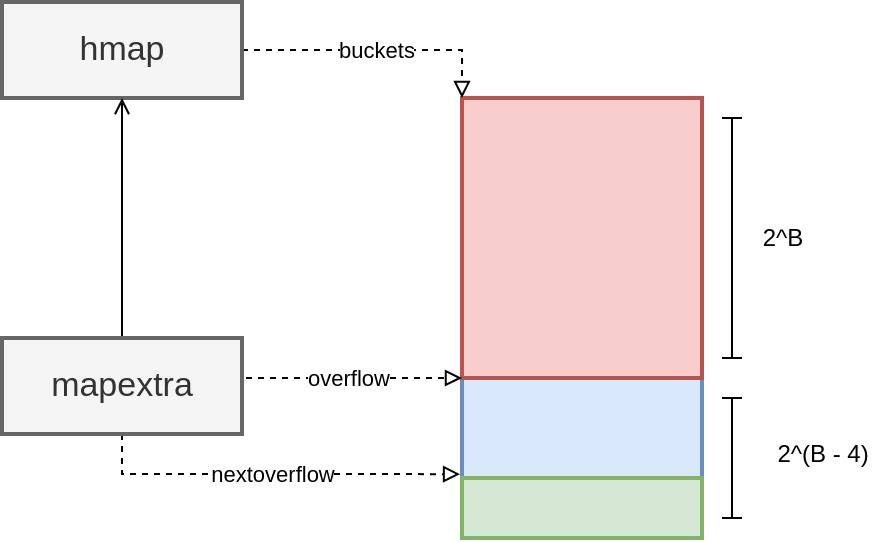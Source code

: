 <mxfile version="14.6.13" type="device" pages="5"><diagram id="d917I92Lj-JbzfnWzV8Z" name="overview"><mxGraphModel dx="2066" dy="1265" grid="1" gridSize="10" guides="1" tooltips="1" connect="1" arrows="1" fold="1" page="1" pageScale="1" pageWidth="850" pageHeight="1100" math="0" shadow="0"><root><mxCell id="0"/><mxCell id="1" parent="0"/><mxCell id="04SwhrTLQty1V97P0mwO-18" value="" style="rounded=0;whiteSpace=wrap;html=1;strokeWidth=2;fontSize=17;fillColor=#dae8fc;strokeColor=#6c8ebf;" parent="1" vertex="1"><mxGeometry x="450" y="348" width="120" height="220" as="geometry"/></mxCell><mxCell id="04SwhrTLQty1V97P0mwO-19" value="" style="rounded=0;whiteSpace=wrap;html=1;strokeWidth=2;fontSize=17;fillColor=#f8cecc;strokeColor=#b85450;" parent="1" vertex="1"><mxGeometry x="450" y="348" width="120" height="140" as="geometry"/></mxCell><mxCell id="04SwhrTLQty1V97P0mwO-23" value="buckets" style="edgeStyle=orthogonalEdgeStyle;rounded=0;orthogonalLoop=1;jettySize=auto;html=1;exitX=1;exitY=0.5;exitDx=0;exitDy=0;entryX=0;entryY=0;entryDx=0;entryDy=0;dashed=1;endArrow=block;endFill=0;" parent="1" source="04SwhrTLQty1V97P0mwO-22" target="04SwhrTLQty1V97P0mwO-19" edge="1"><mxGeometry relative="1" as="geometry"/></mxCell><mxCell id="04SwhrTLQty1V97P0mwO-22" value="hmap" style="rounded=0;whiteSpace=wrap;html=1;strokeWidth=2;fontSize=17;fillColor=#f5f5f5;strokeColor=#666666;fontColor=#333333;" parent="1" vertex="1"><mxGeometry x="220" y="300" width="120" height="48" as="geometry"/></mxCell><mxCell id="04SwhrTLQty1V97P0mwO-25" style="edgeStyle=orthogonalEdgeStyle;rounded=0;orthogonalLoop=1;jettySize=auto;html=1;exitX=0.5;exitY=0;exitDx=0;exitDy=0;entryX=0.5;entryY=1;entryDx=0;entryDy=0;endArrow=open;endFill=0;" parent="1" source="04SwhrTLQty1V97P0mwO-24" target="04SwhrTLQty1V97P0mwO-22" edge="1"><mxGeometry relative="1" as="geometry"/></mxCell><mxCell id="04SwhrTLQty1V97P0mwO-26" value="overflow" style="edgeStyle=orthogonalEdgeStyle;rounded=0;orthogonalLoop=1;jettySize=auto;html=1;exitX=1;exitY=0.5;exitDx=0;exitDy=0;entryX=0;entryY=1;entryDx=0;entryDy=0;endArrow=block;endFill=0;dashed=1;" parent="1" source="04SwhrTLQty1V97P0mwO-24" target="04SwhrTLQty1V97P0mwO-19" edge="1"><mxGeometry relative="1" as="geometry"><Array as="points"><mxPoint x="340" y="488"/></Array></mxGeometry></mxCell><mxCell id="04SwhrTLQty1V97P0mwO-27" value="nextoverflow" style="edgeStyle=orthogonalEdgeStyle;rounded=0;orthogonalLoop=1;jettySize=auto;html=1;exitX=0.5;exitY=1;exitDx=0;exitDy=0;entryX=-0.008;entryY=0.855;entryDx=0;entryDy=0;entryPerimeter=0;dashed=1;endArrow=block;endFill=0;" parent="1" source="04SwhrTLQty1V97P0mwO-24" target="04SwhrTLQty1V97P0mwO-18" edge="1"><mxGeometry relative="1" as="geometry"/></mxCell><mxCell id="04SwhrTLQty1V97P0mwO-24" value="mapextra" style="rounded=0;whiteSpace=wrap;html=1;strokeWidth=2;fontSize=17;fillColor=#f5f5f5;strokeColor=#666666;fontColor=#333333;" parent="1" vertex="1"><mxGeometry x="220" y="468" width="120" height="48" as="geometry"/></mxCell><mxCell id="04SwhrTLQty1V97P0mwO-28" value="" style="rounded=0;whiteSpace=wrap;html=1;strokeWidth=2;fillColor=#d5e8d4;strokeColor=#82b366;" parent="1" vertex="1"><mxGeometry x="450" y="538" width="120" height="30" as="geometry"/></mxCell><mxCell id="04SwhrTLQty1V97P0mwO-31" value="2^B" style="text;html=1;align=center;verticalAlign=middle;resizable=0;points=[];autosize=1;strokeColor=none;" parent="1" vertex="1"><mxGeometry x="590" y="408" width="40" height="20" as="geometry"/></mxCell><mxCell id="04SwhrTLQty1V97P0mwO-32" value="2^(B - 4)" style="text;html=1;align=center;verticalAlign=middle;resizable=0;points=[];autosize=1;strokeColor=none;" parent="1" vertex="1"><mxGeometry x="600" y="516" width="60" height="20" as="geometry"/></mxCell><mxCell id="04SwhrTLQty1V97P0mwO-33" value="" style="shape=crossbar;whiteSpace=wrap;html=1;rounded=1;direction=south;strokeWidth=1;" parent="1" vertex="1"><mxGeometry x="580" y="358" width="10" height="120" as="geometry"/></mxCell><mxCell id="04SwhrTLQty1V97P0mwO-34" value="" style="shape=crossbar;whiteSpace=wrap;html=1;rounded=1;direction=south;strokeWidth=1;" parent="1" vertex="1"><mxGeometry x="580" y="498" width="10" height="60" as="geometry"/></mxCell></root></mxGraphModel></diagram><diagram id="osJjEqnkP4znVCRVHdzP" name="read"><mxGraphModel dx="2066" dy="1265" grid="1" gridSize="10" guides="1" tooltips="1" connect="1" arrows="1" fold="1" page="1" pageScale="1" pageWidth="850" pageHeight="1100" math="0" shadow="0"><root><mxCell id="PpUfrJ-UQ94cSoOCKwc2-0"/><mxCell id="PpUfrJ-UQ94cSoOCKwc2-1" parent="PpUfrJ-UQ94cSoOCKwc2-0"/><mxCell id="qsPLoYhAieu8BmnUERli-6" style="edgeStyle=orthogonalEdgeStyle;rounded=0;orthogonalLoop=1;jettySize=auto;html=1;exitX=1;exitY=0.5;exitDx=0;exitDy=0;dashed=1;endArrow=open;endFill=0;" parent="PpUfrJ-UQ94cSoOCKwc2-1" source="qsPLoYhAieu8BmnUERli-2" target="qsPLoYhAieu8BmnUERli-7" edge="1"><mxGeometry relative="1" as="geometry"><mxPoint x="282.5" y="484" as="targetPoint"/></mxGeometry></mxCell><mxCell id="qsPLoYhAieu8BmnUERli-2" value="" style="rounded=0;whiteSpace=wrap;html=1;strokeWidth=2;fontSize=17;fillColor=#e1d5e7;strokeColor=#9673a6;dashed=1;" parent="PpUfrJ-UQ94cSoOCKwc2-1" vertex="1"><mxGeometry x="162.5" y="460" width="40" height="48" as="geometry"/></mxCell><mxCell id="qsPLoYhAieu8BmnUERli-5" style="edgeStyle=orthogonalEdgeStyle;rounded=0;orthogonalLoop=1;jettySize=auto;html=1;exitX=0.5;exitY=0;exitDx=0;exitDy=0;entryX=0.5;entryY=1;entryDx=0;entryDy=0;endArrow=open;endFill=0;dashed=1;" parent="PpUfrJ-UQ94cSoOCKwc2-1" source="qsPLoYhAieu8BmnUERli-4" target="qsPLoYhAieu8BmnUERli-2" edge="1"><mxGeometry relative="1" as="geometry"/></mxCell><mxCell id="qsPLoYhAieu8BmnUERli-4" value="" style="rounded=0;whiteSpace=wrap;html=1;strokeWidth=2;fontSize=17;fillColor=#fff2cc;strokeColor=#d6b656;" parent="PpUfrJ-UQ94cSoOCKwc2-1" vertex="1"><mxGeometry x="162.5" y="710" width="40" height="48" as="geometry"/></mxCell><mxCell id="qsPLoYhAieu8BmnUERli-19" style="edgeStyle=orthogonalEdgeStyle;rounded=0;orthogonalLoop=1;jettySize=auto;html=1;exitX=1;exitY=0.75;exitDx=0;exitDy=0;endArrow=open;endFill=0;entryX=0.5;entryY=0;entryDx=0;entryDy=0;dashed=1;" parent="PpUfrJ-UQ94cSoOCKwc2-1" source="qsPLoYhAieu8BmnUERli-7" target="qsPLoYhAieu8BmnUERli-21" edge="1"><mxGeometry relative="1" as="geometry"><mxPoint x="412.5" y="530" as="targetPoint"/></mxGeometry></mxCell><mxCell id="qsPLoYhAieu8BmnUERli-33" value="tophash" style="edgeStyle=orthogonalEdgeStyle;rounded=0;orthogonalLoop=1;jettySize=auto;html=1;exitX=1;exitY=0.25;exitDx=0;exitDy=0;entryX=0.5;entryY=1;entryDx=0;entryDy=0;dashed=1;endArrow=open;endFill=0;" parent="PpUfrJ-UQ94cSoOCKwc2-1" source="qsPLoYhAieu8BmnUERli-7" target="qsPLoYhAieu8BmnUERli-32" edge="1"><mxGeometry relative="1" as="geometry"/></mxCell><mxCell id="qsPLoYhAieu8BmnUERli-7" value="" style="rounded=0;whiteSpace=wrap;html=1;strokeWidth=2;fontSize=17;fillColor=#f8cecc;strokeColor=#b85450;" parent="PpUfrJ-UQ94cSoOCKwc2-1" vertex="1"><mxGeometry x="292.5" y="460" width="40" height="48" as="geometry"/></mxCell><mxCell id="qsPLoYhAieu8BmnUERli-8" value="" style="rounded=0;whiteSpace=wrap;html=1;strokeWidth=2;fontSize=17;fillColor=#f8cecc;strokeColor=#b85450;" parent="PpUfrJ-UQ94cSoOCKwc2-1" vertex="1"><mxGeometry x="300" y="230" width="40" height="48" as="geometry"/></mxCell><mxCell id="qsPLoYhAieu8BmnUERli-9" value="uintptr" style="text;html=1;align=center;verticalAlign=middle;resizable=0;points=[];autosize=1;strokeColor=none;" parent="PpUfrJ-UQ94cSoOCKwc2-1" vertex="1"><mxGeometry x="340" y="244" width="50" height="20" as="geometry"/></mxCell><mxCell id="qsPLoYhAieu8BmnUERli-10" value="hash" style="text;html=1;align=center;verticalAlign=middle;resizable=0;points=[];autosize=1;strokeColor=none;" parent="PpUfrJ-UQ94cSoOCKwc2-1" vertex="1"><mxGeometry x="292.5" y="440" width="40" height="20" as="geometry"/></mxCell><mxCell id="qsPLoYhAieu8BmnUERli-23" value="buckets" style="edgeStyle=orthogonalEdgeStyle;rounded=0;orthogonalLoop=1;jettySize=auto;html=1;exitX=1;exitY=0.25;exitDx=0;exitDy=0;endArrow=block;endFill=0;entryX=0;entryY=1;entryDx=0;entryDy=0;dashed=1;" parent="PpUfrJ-UQ94cSoOCKwc2-1" source="qsPLoYhAieu8BmnUERli-11" target="qsPLoYhAieu8BmnUERli-35" edge="1"><mxGeometry relative="1" as="geometry"><mxPoint x="602.5" y="570" as="targetPoint"/></mxGeometry></mxCell><mxCell id="0WZCeHhtmTkpFp2Ze764-5" value="overflow" style="edgeStyle=orthogonalEdgeStyle;rounded=0;orthogonalLoop=1;jettySize=auto;html=1;exitX=1;exitY=0.75;exitDx=0;exitDy=0;entryX=0;entryY=1;entryDx=0;entryDy=0;endArrow=block;endFill=0;strokeWidth=1;dashed=1;" parent="PpUfrJ-UQ94cSoOCKwc2-1" source="qsPLoYhAieu8BmnUERli-11" target="0WZCeHhtmTkpFp2Ze764-3" edge="1"><mxGeometry relative="1" as="geometry"/></mxCell><mxCell id="qsPLoYhAieu8BmnUERli-11" value="hmap" style="rounded=0;whiteSpace=wrap;html=1;strokeWidth=2;fontSize=17;fillColor=#f5f5f5;strokeColor=#666666;fontColor=#333333;" parent="PpUfrJ-UQ94cSoOCKwc2-1" vertex="1"><mxGeometry x="252.5" y="710" width="120" height="48" as="geometry"/></mxCell><mxCell id="qsPLoYhAieu8BmnUERli-13" value="2^B - 1" style="edgeStyle=orthogonalEdgeStyle;rounded=0;orthogonalLoop=1;jettySize=auto;html=1;exitX=0.5;exitY=0;exitDx=0;exitDy=0;entryX=0.5;entryY=1;entryDx=0;entryDy=0;dashed=1;endArrow=open;endFill=0;" parent="PpUfrJ-UQ94cSoOCKwc2-1" source="qsPLoYhAieu8BmnUERli-11" target="qsPLoYhAieu8BmnUERli-16" edge="1"><mxGeometry relative="1" as="geometry"><mxPoint x="312.5" y="620" as="sourcePoint"/></mxGeometry></mxCell><mxCell id="qsPLoYhAieu8BmnUERli-22" style="edgeStyle=orthogonalEdgeStyle;rounded=0;orthogonalLoop=1;jettySize=auto;html=1;exitX=1;exitY=0.5;exitDx=0;exitDy=0;entryX=0;entryY=0.5;entryDx=0;entryDy=0;endArrow=open;endFill=0;dashed=1;" parent="PpUfrJ-UQ94cSoOCKwc2-1" source="qsPLoYhAieu8BmnUERli-16" target="qsPLoYhAieu8BmnUERli-21" edge="1"><mxGeometry relative="1" as="geometry"/></mxCell><mxCell id="qsPLoYhAieu8BmnUERli-16" value="" style="rounded=0;whiteSpace=wrap;html=1;strokeWidth=2;fontSize=17;fillColor=#f8cecc;strokeColor=#b85450;" parent="PpUfrJ-UQ94cSoOCKwc2-1" vertex="1"><mxGeometry x="292.5" y="580" width="40" height="48" as="geometry"/></mxCell><mxCell id="qsPLoYhAieu8BmnUERli-17" value="mask" style="text;html=1;align=center;verticalAlign=middle;resizable=0;points=[];autosize=1;strokeColor=none;" parent="PpUfrJ-UQ94cSoOCKwc2-1" vertex="1"><mxGeometry x="292.5" y="560" width="40" height="20" as="geometry"/></mxCell><mxCell id="qsPLoYhAieu8BmnUERli-24" value="index" style="edgeStyle=orthogonalEdgeStyle;rounded=0;orthogonalLoop=1;jettySize=auto;html=1;exitX=1;exitY=0.5;exitDx=0;exitDy=0;entryX=0;entryY=0.5;entryDx=0;entryDy=0;dashed=1;endArrow=open;endFill=0;" parent="PpUfrJ-UQ94cSoOCKwc2-1" source="qsPLoYhAieu8BmnUERli-21" target="qsPLoYhAieu8BmnUERli-35" edge="1"><mxGeometry relative="1" as="geometry"><mxPoint x="502.5" y="514" as="targetPoint"/></mxGeometry></mxCell><mxCell id="qsPLoYhAieu8BmnUERli-21" value="&amp;amp;" style="rounded=0;whiteSpace=wrap;html=1;strokeWidth=2;fontSize=17;fillColor=#e1d5e7;strokeColor=#9673a6;dashed=1;" parent="PpUfrJ-UQ94cSoOCKwc2-1" vertex="1"><mxGeometry x="402.5" y="580" width="40" height="48" as="geometry"/></mxCell><mxCell id="qsPLoYhAieu8BmnUERli-28" value="" style="rounded=0;whiteSpace=wrap;html=1;strokeWidth=2;fontSize=17;fillColor=#e1d5e7;strokeColor=#9673a6;dashed=1;" parent="PpUfrJ-UQ94cSoOCKwc2-1" vertex="1"><mxGeometry x="440" y="230" width="40" height="48" as="geometry"/></mxCell><mxCell id="qsPLoYhAieu8BmnUERli-29" value="function" style="text;html=1;align=center;verticalAlign=middle;resizable=0;points=[];autosize=1;strokeColor=none;" parent="PpUfrJ-UQ94cSoOCKwc2-1" vertex="1"><mxGeometry x="480" y="244" width="60" height="20" as="geometry"/></mxCell><mxCell id="qsPLoYhAieu8BmnUERli-30" value="" style="rounded=0;whiteSpace=wrap;html=1;strokeWidth=2;fontSize=17;fillColor=#ffe6cc;strokeColor=#d79b00;" parent="PpUfrJ-UQ94cSoOCKwc2-1" vertex="1"><mxGeometry x="590" y="230" width="40" height="48" as="geometry"/></mxCell><mxCell id="qsPLoYhAieu8BmnUERli-31" value="uint8" style="text;html=1;align=center;verticalAlign=middle;resizable=0;points=[];autosize=1;strokeColor=none;" parent="PpUfrJ-UQ94cSoOCKwc2-1" vertex="1"><mxGeometry x="630" y="244" width="40" height="20" as="geometry"/></mxCell><mxCell id="qsPLoYhAieu8BmnUERli-64" value="" style="edgeStyle=orthogonalEdgeStyle;rounded=0;orthogonalLoop=1;jettySize=auto;html=1;exitX=1;exitY=0.5;exitDx=0;exitDy=0;endArrow=open;endFill=0;dashed=1;entryX=0;entryY=0.5;entryDx=0;entryDy=0;" parent="PpUfrJ-UQ94cSoOCKwc2-1" source="qsPLoYhAieu8BmnUERli-32" target="0WZCeHhtmTkpFp2Ze764-0" edge="1"><mxGeometry relative="1" as="geometry"><mxPoint x="710" y="364" as="targetPoint"/></mxGeometry></mxCell><mxCell id="qsPLoYhAieu8BmnUERli-32" value="" style="rounded=0;whiteSpace=wrap;html=1;strokeWidth=2;fontSize=17;fillColor=#ffe6cc;strokeColor=#d79b00;" parent="PpUfrJ-UQ94cSoOCKwc2-1" vertex="1"><mxGeometry x="372.5" y="340" width="40" height="48" as="geometry"/></mxCell><mxCell id="qsPLoYhAieu8BmnUERli-35" value="" style="rounded=0;whiteSpace=wrap;html=1;strokeWidth=2;fontSize=17;fillColor=#f5f5f5;strokeColor=#666666;fontColor=#333333;" parent="PpUfrJ-UQ94cSoOCKwc2-1" vertex="1"><mxGeometry x="512.5" y="580" width="40" height="48" as="geometry"/></mxCell><mxCell id="qsPLoYhAieu8BmnUERli-42" value="" style="edgeStyle=orthogonalEdgeStyle;rounded=0;orthogonalLoop=1;jettySize=auto;html=1;dashed=1;endArrow=open;endFill=0;strokeWidth=1;fillColor=#f5f5f5;strokeColor=#666666;" parent="PpUfrJ-UQ94cSoOCKwc2-1" source="qsPLoYhAieu8BmnUERli-36" target="qsPLoYhAieu8BmnUERli-41" edge="1"><mxGeometry relative="1" as="geometry"/></mxCell><mxCell id="qsPLoYhAieu8BmnUERli-36" value="" style="rounded=0;whiteSpace=wrap;html=1;strokeWidth=2;fontSize=17;fillColor=#f5f5f5;strokeColor=#666666;fontColor=#333333;" parent="PpUfrJ-UQ94cSoOCKwc2-1" vertex="1"><mxGeometry x="552.5" y="580" width="40" height="48" as="geometry"/></mxCell><mxCell id="qsPLoYhAieu8BmnUERli-37" value="" style="rounded=0;whiteSpace=wrap;html=1;strokeWidth=2;fontSize=17;fillColor=#f5f5f5;strokeColor=#666666;fontColor=#333333;" parent="PpUfrJ-UQ94cSoOCKwc2-1" vertex="1"><mxGeometry x="592.5" y="580" width="40" height="48" as="geometry"/></mxCell><mxCell id="qsPLoYhAieu8BmnUERli-38" value="" style="rounded=0;whiteSpace=wrap;html=1;strokeWidth=2;fontSize=17;fillColor=#fff2cc;strokeColor=#d6b656;" parent="PpUfrJ-UQ94cSoOCKwc2-1" vertex="1"><mxGeometry x="712.5" y="230" width="40" height="48" as="geometry"/></mxCell><mxCell id="qsPLoYhAieu8BmnUERli-46" style="edgeStyle=orthogonalEdgeStyle;rounded=0;orthogonalLoop=1;jettySize=auto;html=1;exitX=1;exitY=0.5;exitDx=0;exitDy=0;endArrow=block;endFill=0;entryX=0;entryY=0.19;entryDx=0;entryDy=0;entryPerimeter=0;" parent="PpUfrJ-UQ94cSoOCKwc2-1" source="qsPLoYhAieu8BmnUERli-41" target="E57bGxHpWEvmqXwXcSzL-0" edge="1"><mxGeometry relative="1" as="geometry"><mxPoint x="750" y="484.94" as="targetPoint"/></mxGeometry></mxCell><mxCell id="qsPLoYhAieu8BmnUERli-41" value="" style="rounded=0;whiteSpace=wrap;html=1;strokeWidth=2;fontSize=17;perimeterSpacing=0;opacity=90;fillColor=#f5f5f5;strokeColor=#666666;fontColor=#333333;" parent="PpUfrJ-UQ94cSoOCKwc2-1" vertex="1"><mxGeometry x="552.5" y="460" width="40" height="48" as="geometry"/></mxCell><mxCell id="qsPLoYhAieu8BmnUERli-55" value="element" style="text;html=1;align=center;verticalAlign=middle;resizable=0;points=[];autosize=1;strokeColor=none;" parent="PpUfrJ-UQ94cSoOCKwc2-1" vertex="1"><mxGeometry x="867.5" y="244" width="60" height="20" as="geometry"/></mxCell><mxCell id="qsPLoYhAieu8BmnUERli-70" value="hash" style="edgeStyle=orthogonalEdgeStyle;rounded=0;orthogonalLoop=1;jettySize=auto;html=1;exitX=1;exitY=0.5;exitDx=0;exitDy=0;entryX=0;entryY=0.5;entryDx=0;entryDy=0;dashed=1;endArrow=open;endFill=0;" parent="PpUfrJ-UQ94cSoOCKwc2-1" source="qsPLoYhAieu8BmnUERli-68" target="qsPLoYhAieu8BmnUERli-69" edge="1"><mxGeometry relative="1" as="geometry"/></mxCell><mxCell id="qsPLoYhAieu8BmnUERli-68" value="" style="rounded=0;whiteSpace=wrap;html=1;strokeWidth=2;fontSize=17;fillColor=#fff2cc;strokeColor=#d6b656;" parent="PpUfrJ-UQ94cSoOCKwc2-1" vertex="1"><mxGeometry x="182.5" y="1000" width="40" height="48" as="geometry"/></mxCell><mxCell id="qsPLoYhAieu8BmnUERli-74" value="tophash" style="edgeStyle=orthogonalEdgeStyle;rounded=0;orthogonalLoop=1;jettySize=auto;html=1;exitX=1;exitY=0.5;exitDx=0;exitDy=0;entryX=0;entryY=0.5;entryDx=0;entryDy=0;dashed=1;endArrow=open;endFill=0;" parent="PpUfrJ-UQ94cSoOCKwc2-1" source="qsPLoYhAieu8BmnUERli-69" target="qsPLoYhAieu8BmnUERli-73" edge="1"><mxGeometry relative="1" as="geometry"/></mxCell><mxCell id="qsPLoYhAieu8BmnUERli-76" style="edgeStyle=orthogonalEdgeStyle;rounded=0;orthogonalLoop=1;jettySize=auto;html=1;exitX=0.5;exitY=0;exitDx=0;exitDy=0;entryX=0;entryY=0.5;entryDx=0;entryDy=0;dashed=1;endArrow=open;endFill=0;" parent="PpUfrJ-UQ94cSoOCKwc2-1" source="qsPLoYhAieu8BmnUERli-69" target="qsPLoYhAieu8BmnUERli-75" edge="1"><mxGeometry relative="1" as="geometry"/></mxCell><mxCell id="qsPLoYhAieu8BmnUERli-69" value="" style="rounded=0;whiteSpace=wrap;html=1;strokeWidth=2;fontSize=17;fillColor=#f8cecc;strokeColor=#b85450;" parent="PpUfrJ-UQ94cSoOCKwc2-1" vertex="1"><mxGeometry x="312.5" y="1000" width="40" height="48" as="geometry"/></mxCell><mxCell id="qsPLoYhAieu8BmnUERli-79" value="match" style="edgeStyle=orthogonalEdgeStyle;rounded=0;orthogonalLoop=1;jettySize=auto;html=1;exitX=0.5;exitY=0;exitDx=0;exitDy=0;entryX=0.5;entryY=1;entryDx=0;entryDy=0;dashed=1;endArrow=open;endFill=0;" parent="PpUfrJ-UQ94cSoOCKwc2-1" source="qsPLoYhAieu8BmnUERli-73" target="qsPLoYhAieu8BmnUERli-75" edge="1"><mxGeometry relative="1" as="geometry"/></mxCell><mxCell id="qsPLoYhAieu8BmnUERli-73" value="" style="rounded=0;whiteSpace=wrap;html=1;strokeWidth=2;fontSize=17;fillColor=#ffe6cc;strokeColor=#d79b00;" parent="PpUfrJ-UQ94cSoOCKwc2-1" vertex="1"><mxGeometry x="442.5" y="1000" width="40" height="48" as="geometry"/></mxCell><mxCell id="qsPLoYhAieu8BmnUERli-77" style="edgeStyle=orthogonalEdgeStyle;rounded=0;orthogonalLoop=1;jettySize=auto;html=1;exitX=1;exitY=0.5;exitDx=0;exitDy=0;dashed=1;endArrow=open;endFill=0;entryX=0.5;entryY=0;entryDx=0;entryDy=0;" parent="PpUfrJ-UQ94cSoOCKwc2-1" source="qsPLoYhAieu8BmnUERli-75" target="qsPLoYhAieu8BmnUERli-78" edge="1"><mxGeometry relative="1" as="geometry"><mxPoint x="582.5" y="990" as="targetPoint"/></mxGeometry></mxCell><mxCell id="qsPLoYhAieu8BmnUERli-75" value="" style="rounded=0;whiteSpace=wrap;html=1;strokeWidth=2;fontSize=17;fillColor=#f5f5f5;strokeColor=#666666;fontColor=#333333;" parent="PpUfrJ-UQ94cSoOCKwc2-1" vertex="1"><mxGeometry x="442.5" y="900" width="40" height="48" as="geometry"/></mxCell><mxCell id="qsPLoYhAieu8BmnUERli-78" value="" style="rounded=0;whiteSpace=wrap;html=1;strokeWidth=2;fontSize=17;fillColor=#d5e8d4;strokeColor=#82b366;" parent="PpUfrJ-UQ94cSoOCKwc2-1" vertex="1"><mxGeometry x="562.5" y="1000" width="40" height="48" as="geometry"/></mxCell><mxCell id="qsPLoYhAieu8BmnUERli-80" value="hasher" style="text;html=1;align=center;verticalAlign=middle;resizable=0;points=[];autosize=1;strokeColor=none;" parent="PpUfrJ-UQ94cSoOCKwc2-1" vertex="1"><mxGeometry x="157.5" y="440" width="50" height="20" as="geometry"/></mxCell><mxCell id="qsPLoYhAieu8BmnUERli-81" value="iter" style="endArrow=open;html=1;endFill=0;" parent="PpUfrJ-UQ94cSoOCKwc2-1" edge="1"><mxGeometry width="50" height="50" relative="1" as="geometry"><mxPoint x="442.5" y="890" as="sourcePoint"/><mxPoint x="482.5" y="890" as="targetPoint"/></mxGeometry></mxCell><mxCell id="kwDzNut6fghDuy-Tve8I-1" value="bmap" style="text;html=1;align=center;verticalAlign=middle;resizable=0;points=[];autosize=1;strokeColor=none;" parent="PpUfrJ-UQ94cSoOCKwc2-1" vertex="1"><mxGeometry x="547.5" y="594" width="50" height="20" as="geometry"/></mxCell><mxCell id="0WZCeHhtmTkpFp2Ze764-1" value="match" style="edgeStyle=orthogonalEdgeStyle;rounded=0;orthogonalLoop=1;jettySize=auto;html=1;entryX=0.25;entryY=0;entryDx=0;entryDy=0;dashed=1;endArrow=open;endFill=0;strokeWidth=1;exitX=1;exitY=0.75;exitDx=0;exitDy=0;fillColor=#d5e8d4;strokeColor=#82b366;fontColor=#97D077;" parent="PpUfrJ-UQ94cSoOCKwc2-1" source="0WZCeHhtmTkpFp2Ze764-0" target="qsPLoYhAieu8BmnUERli-47" edge="1"><mxGeometry relative="1" as="geometry"><mxPoint x="690" y="380" as="sourcePoint"/></mxGeometry></mxCell><mxCell id="qVbhCrW-w73fxOUDTicW-2" style="edgeStyle=orthogonalEdgeStyle;rounded=0;orthogonalLoop=1;jettySize=auto;html=1;exitX=1;exitY=0.25;exitDx=0;exitDy=0;dashed=1;endArrow=open;endFill=0;strokeWidth=1;entryX=1;entryY=0.5;entryDx=0;entryDy=0;fillColor=#f8cecc;strokeColor=#b85450;" parent="PpUfrJ-UQ94cSoOCKwc2-1" source="0WZCeHhtmTkpFp2Ze764-0" target="0WZCeHhtmTkpFp2Ze764-2" edge="1"><mxGeometry relative="1" as="geometry"><mxPoint x="1040" y="690" as="targetPoint"/><Array as="points"><mxPoint x="970" y="352"/><mxPoint x="970" y="830"/></Array></mxGeometry></mxCell><mxCell id="0WZCeHhtmTkpFp2Ze764-0" value="" style="rounded=0;whiteSpace=wrap;html=1;strokeWidth=2;fontSize=17;perimeterSpacing=0;opacity=90;fillColor=#f5f5f5;strokeColor=#666666;fontColor=#333333;" parent="PpUfrJ-UQ94cSoOCKwc2-1" vertex="1"><mxGeometry x="650" y="340" width="40" height="48" as="geometry"/></mxCell><mxCell id="0WZCeHhtmTkpFp2Ze764-3" value="" style="rounded=0;whiteSpace=wrap;html=1;strokeWidth=2;fontSize=17;fillColor=#f5f5f5;strokeColor=#666666;fontColor=#333333;" parent="PpUfrJ-UQ94cSoOCKwc2-1" vertex="1"><mxGeometry x="632.5" y="580" width="40" height="48" as="geometry"/></mxCell><mxCell id="0WZCeHhtmTkpFp2Ze764-7" value="" style="rounded=0;whiteSpace=wrap;html=1;strokeWidth=2;fontSize=17;fillColor=#f5f5f5;strokeColor=#666666;fontColor=#333333;" parent="PpUfrJ-UQ94cSoOCKwc2-1" vertex="1"><mxGeometry x="672.5" y="580" width="40" height="48" as="geometry"/></mxCell><mxCell id="_1L_832UVI5pHdxn75BA-0" value="" style="rounded=0;whiteSpace=wrap;html=1;strokeWidth=2;fontSize=17;fillColor=#d5e8d4;strokeColor=#82b366;" parent="PpUfrJ-UQ94cSoOCKwc2-1" vertex="1"><mxGeometry x="830" y="230" width="40" height="48" as="geometry"/></mxCell><mxCell id="_1L_832UVI5pHdxn75BA-1" value="key" style="text;html=1;align=center;verticalAlign=middle;resizable=0;points=[];autosize=1;strokeColor=none;" parent="PpUfrJ-UQ94cSoOCKwc2-1" vertex="1"><mxGeometry x="752.5" y="244" width="30" height="20" as="geometry"/></mxCell><mxCell id="_1L_832UVI5pHdxn75BA-2" value="" style="rounded=0;whiteSpace=wrap;html=1;strokeWidth=2;fontSize=17;fillColor=#d5e8d4;strokeColor=#82b366;" parent="PpUfrJ-UQ94cSoOCKwc2-1" vertex="1"><mxGeometry x="760" y="626" width="160" height="24" as="geometry"/></mxCell><mxCell id="_1L_832UVI5pHdxn75BA-11" style="edgeStyle=orthogonalEdgeStyle;rounded=0;orthogonalLoop=1;jettySize=auto;html=1;exitX=0;exitY=0.5;exitDx=0;exitDy=0;entryX=0;entryY=1;entryDx=0;entryDy=0;endArrow=block;endFill=0;strokeWidth=1;dashed=1;" parent="PpUfrJ-UQ94cSoOCKwc2-1" source="0WZCeHhtmTkpFp2Ze764-2" target="0WZCeHhtmTkpFp2Ze764-7" edge="1"><mxGeometry relative="1" as="geometry"/></mxCell><mxCell id="0WZCeHhtmTkpFp2Ze764-2" value="" style="rounded=0;whiteSpace=wrap;html=1;strokeWidth=2;fontSize=17;fillColor=#f8cecc;strokeColor=#b85450;" parent="PpUfrJ-UQ94cSoOCKwc2-1" vertex="1"><mxGeometry x="760" y="818" width="160" height="24" as="geometry"/></mxCell><mxCell id="qsPLoYhAieu8BmnUERli-56" value="" style="rounded=0;whiteSpace=wrap;html=1;strokeWidth=2;fontSize=17;fillColor=#fff2cc;strokeColor=#d6b656;" parent="PpUfrJ-UQ94cSoOCKwc2-1" vertex="1"><mxGeometry x="760" y="434" width="160" height="24" as="geometry"/></mxCell><mxCell id="qsPLoYhAieu8BmnUERli-51" value="" style="rounded=0;whiteSpace=wrap;html=1;strokeWidth=2;fontSize=17;fillColor=#ffe6cc;strokeColor=#d79b00;" parent="PpUfrJ-UQ94cSoOCKwc2-1" vertex="1"><mxGeometry x="900" y="410" width="20" height="24" as="geometry"/></mxCell><mxCell id="qsPLoYhAieu8BmnUERli-57" value="" style="rounded=0;whiteSpace=wrap;html=1;strokeWidth=2;fontSize=17;fillColor=#fff2cc;strokeColor=#d6b656;" parent="PpUfrJ-UQ94cSoOCKwc2-1" vertex="1"><mxGeometry x="760" y="458" width="160" height="24" as="geometry"/></mxCell><mxCell id="qsPLoYhAieu8BmnUERli-58" value="" style="rounded=0;whiteSpace=wrap;html=1;strokeWidth=2;fontSize=17;fillColor=#fff2cc;strokeColor=#d6b656;" parent="PpUfrJ-UQ94cSoOCKwc2-1" vertex="1"><mxGeometry x="760" y="482" width="160" height="24" as="geometry"/></mxCell><mxCell id="qsPLoYhAieu8BmnUERli-59" value="" style="rounded=0;whiteSpace=wrap;html=1;strokeWidth=2;fontSize=17;fillColor=#fff2cc;strokeColor=#d6b656;" parent="PpUfrJ-UQ94cSoOCKwc2-1" vertex="1"><mxGeometry x="760" y="506" width="160" height="24" as="geometry"/></mxCell><mxCell id="qsPLoYhAieu8BmnUERli-60" value="" style="rounded=0;whiteSpace=wrap;html=1;strokeWidth=2;fontSize=17;fillColor=#fff2cc;strokeColor=#d6b656;" parent="PpUfrJ-UQ94cSoOCKwc2-1" vertex="1"><mxGeometry x="760" y="530" width="160" height="24" as="geometry"/></mxCell><mxCell id="qsPLoYhAieu8BmnUERli-61" value="" style="rounded=0;whiteSpace=wrap;html=1;strokeWidth=2;fontSize=17;fillColor=#fff2cc;strokeColor=#d6b656;" parent="PpUfrJ-UQ94cSoOCKwc2-1" vertex="1"><mxGeometry x="760" y="554" width="160" height="24" as="geometry"/></mxCell><mxCell id="qsPLoYhAieu8BmnUERli-62" value="" style="rounded=0;whiteSpace=wrap;html=1;strokeWidth=2;fontSize=17;fillColor=#fff2cc;strokeColor=#d6b656;" parent="PpUfrJ-UQ94cSoOCKwc2-1" vertex="1"><mxGeometry x="760" y="578" width="160" height="24" as="geometry"/></mxCell><mxCell id="qsPLoYhAieu8BmnUERli-63" value="" style="rounded=0;whiteSpace=wrap;html=1;strokeWidth=2;fontSize=17;fillColor=#fff2cc;strokeColor=#d6b656;" parent="PpUfrJ-UQ94cSoOCKwc2-1" vertex="1"><mxGeometry x="760" y="602" width="160" height="24" as="geometry"/></mxCell><mxCell id="qsPLoYhAieu8BmnUERli-65" style="edgeStyle=orthogonalEdgeStyle;rounded=0;orthogonalLoop=1;jettySize=auto;html=1;exitX=0.75;exitY=0;exitDx=0;exitDy=0;dashed=1;endArrow=open;endFill=0;strokeWidth=1;entryX=1;entryY=0.5;entryDx=0;entryDy=0;fillColor=#d5e8d4;strokeColor=#82b366;" parent="PpUfrJ-UQ94cSoOCKwc2-1" target="qsPLoYhAieu8BmnUERli-59" edge="1"><mxGeometry x="760" y="406" as="geometry"><mxPoint x="835" y="412" as="sourcePoint"/><mxPoint x="920" y="520" as="targetPoint"/><Array as="points"><mxPoint x="835" y="376"/><mxPoint x="950" y="376"/><mxPoint x="950" y="518"/></Array></mxGeometry></mxCell><mxCell id="qsPLoYhAieu8BmnUERli-43" value="" style="rounded=0;whiteSpace=wrap;html=1;strokeWidth=2;fontSize=17;fillColor=#ffe6cc;strokeColor=#d79b00;" parent="PpUfrJ-UQ94cSoOCKwc2-1" vertex="1"><mxGeometry x="760" y="410" width="20" height="24" as="geometry"/></mxCell><mxCell id="qsPLoYhAieu8BmnUERli-44" value="" style="rounded=0;whiteSpace=wrap;html=1;strokeWidth=2;fontSize=17;fillColor=#ffe6cc;strokeColor=#d79b00;" parent="PpUfrJ-UQ94cSoOCKwc2-1" vertex="1"><mxGeometry x="780" y="410" width="20" height="24" as="geometry"/></mxCell><mxCell id="qsPLoYhAieu8BmnUERli-45" value="" style="rounded=0;whiteSpace=wrap;html=1;strokeWidth=2;fontSize=17;fillColor=#ffe6cc;strokeColor=#d79b00;" parent="PpUfrJ-UQ94cSoOCKwc2-1" vertex="1"><mxGeometry x="800" y="410" width="20" height="24" as="geometry"/></mxCell><mxCell id="qsPLoYhAieu8BmnUERli-47" value="" style="rounded=0;whiteSpace=wrap;html=1;strokeWidth=2;fontSize=17;fillColor=#ffe6cc;strokeColor=#d79b00;" parent="PpUfrJ-UQ94cSoOCKwc2-1" vertex="1"><mxGeometry x="820" y="410" width="20" height="24" as="geometry"/></mxCell><mxCell id="qsPLoYhAieu8BmnUERli-48" value="" style="rounded=0;whiteSpace=wrap;html=1;strokeWidth=2;fontSize=17;fillColor=#ffe6cc;strokeColor=#d79b00;" parent="PpUfrJ-UQ94cSoOCKwc2-1" vertex="1"><mxGeometry x="840" y="410" width="20" height="24" as="geometry"/></mxCell><mxCell id="qsPLoYhAieu8BmnUERli-49" value="" style="rounded=0;whiteSpace=wrap;html=1;strokeWidth=2;fontSize=17;fillColor=#ffe6cc;strokeColor=#d79b00;" parent="PpUfrJ-UQ94cSoOCKwc2-1" vertex="1"><mxGeometry x="860" y="410" width="20" height="24" as="geometry"/></mxCell><mxCell id="qsPLoYhAieu8BmnUERli-50" value="" style="rounded=0;whiteSpace=wrap;html=1;strokeWidth=2;fontSize=17;fillColor=#ffe6cc;strokeColor=#d79b00;" parent="PpUfrJ-UQ94cSoOCKwc2-1" vertex="1"><mxGeometry x="880" y="410" width="20" height="24" as="geometry"/></mxCell><mxCell id="_1L_832UVI5pHdxn75BA-3" value="" style="rounded=0;whiteSpace=wrap;html=1;strokeWidth=2;fontSize=17;fillColor=#d5e8d4;strokeColor=#82b366;" parent="PpUfrJ-UQ94cSoOCKwc2-1" vertex="1"><mxGeometry x="760" y="650" width="160" height="24" as="geometry"/></mxCell><mxCell id="_1L_832UVI5pHdxn75BA-4" value="" style="rounded=0;whiteSpace=wrap;html=1;strokeWidth=2;fontSize=17;fillColor=#d5e8d4;strokeColor=#82b366;" parent="PpUfrJ-UQ94cSoOCKwc2-1" vertex="1"><mxGeometry x="760" y="674" width="160" height="24" as="geometry"/></mxCell><mxCell id="_1L_832UVI5pHdxn75BA-5" value="" style="rounded=0;whiteSpace=wrap;html=1;strokeWidth=2;fontSize=17;fillColor=#d5e8d4;strokeColor=#82b366;" parent="PpUfrJ-UQ94cSoOCKwc2-1" vertex="1"><mxGeometry x="760" y="698" width="160" height="24" as="geometry"/></mxCell><mxCell id="_1L_832UVI5pHdxn75BA-6" value="" style="rounded=0;whiteSpace=wrap;html=1;strokeWidth=2;fontSize=17;fillColor=#d5e8d4;strokeColor=#82b366;" parent="PpUfrJ-UQ94cSoOCKwc2-1" vertex="1"><mxGeometry x="760" y="722" width="160" height="24" as="geometry"/></mxCell><mxCell id="_1L_832UVI5pHdxn75BA-7" value="" style="rounded=0;whiteSpace=wrap;html=1;strokeWidth=2;fontSize=17;fillColor=#d5e8d4;strokeColor=#82b366;" parent="PpUfrJ-UQ94cSoOCKwc2-1" vertex="1"><mxGeometry x="760" y="746" width="160" height="24" as="geometry"/></mxCell><mxCell id="_1L_832UVI5pHdxn75BA-8" value="" style="rounded=0;whiteSpace=wrap;html=1;strokeWidth=2;fontSize=17;fillColor=#d5e8d4;strokeColor=#82b366;" parent="PpUfrJ-UQ94cSoOCKwc2-1" vertex="1"><mxGeometry x="760" y="770" width="160" height="24" as="geometry"/></mxCell><mxCell id="_1L_832UVI5pHdxn75BA-9" value="" style="rounded=0;whiteSpace=wrap;html=1;strokeWidth=2;fontSize=17;fillColor=#d5e8d4;strokeColor=#82b366;" parent="PpUfrJ-UQ94cSoOCKwc2-1" vertex="1"><mxGeometry x="760" y="794" width="160" height="24" as="geometry"/></mxCell><mxCell id="_1L_832UVI5pHdxn75BA-12" value="bmap" style="text;html=1;align=center;verticalAlign=middle;resizable=0;points=[];autosize=1;strokeColor=none;" parent="PpUfrJ-UQ94cSoOCKwc2-1" vertex="1"><mxGeometry x="437.5" y="914" width="50" height="20" as="geometry"/></mxCell><mxCell id="E57bGxHpWEvmqXwXcSzL-0" value="" style="rounded=0;whiteSpace=wrap;html=1;strokeWidth=2;fontSize=17;dashed=1;fontColor=#97D077;fillColor=none;opacity=90;" parent="PpUfrJ-UQ94cSoOCKwc2-1" vertex="1"><mxGeometry x="750" y="398" width="180" height="452" as="geometry"/></mxCell></root></mxGraphModel></diagram><diagram id="A5Meq1Qd54JsGyWBbPPc" name="write"><mxGraphModel dx="2066" dy="1265" grid="1" gridSize="10" guides="1" tooltips="1" connect="1" arrows="1" fold="1" page="1" pageScale="1" pageWidth="850" pageHeight="1100" math="0" shadow="0"><root><mxCell id="Qi_BZm0dswv3jatIWMVW-0"/><mxCell id="Qi_BZm0dswv3jatIWMVW-1" parent="Qi_BZm0dswv3jatIWMVW-0"/></root></mxGraphModel></diagram><diagram id="sNprQb8uYpC9Az0IofXk" name="grow"><mxGraphModel dx="2066" dy="2365" grid="1" gridSize="10" guides="1" tooltips="1" connect="1" arrows="1" fold="1" page="1" pageScale="1" pageWidth="850" pageHeight="1100" math="0" shadow="0"><root><mxCell id="9BSaEnTbLAGeJctGUoCv-0"/><mxCell id="9BSaEnTbLAGeJctGUoCv-1" parent="9BSaEnTbLAGeJctGUoCv-0"/><mxCell id="1JcWeslNxqJZAjv1VtiQ-2" value="&lt;span style=&quot;font-size: 17px;&quot;&gt;tooMantOverflowBuckets&lt;/span&gt;" style="rounded=0;whiteSpace=wrap;html=1;strokeWidth=2;fontSize=17;" vertex="1" parent="9BSaEnTbLAGeJctGUoCv-1"><mxGeometry x="95" y="-60" width="260" height="48" as="geometry"/></mxCell><mxCell id="1JcWeslNxqJZAjv1VtiQ-3" value="&lt;span style=&quot;font-size: 17px;&quot;&gt;overLoadFactor&lt;/span&gt;" style="rounded=0;whiteSpace=wrap;html=1;strokeWidth=2;fontSize=17;" vertex="1" parent="9BSaEnTbLAGeJctGUoCv-1"><mxGeometry x="495" y="-60" width="260" height="48" as="geometry"/></mxCell><mxCell id="1JcWeslNxqJZAjv1VtiQ-6" value="h.count &amp;gt; 13 * ( 1 &amp;lt;&amp;lt; B / 2)" style="text;html=1;align=center;verticalAlign=middle;resizable=0;points=[];autosize=1;strokeColor=none;fontSize=17;" vertex="1" parent="9BSaEnTbLAGeJctGUoCv-1"><mxGeometry x="515" y="-12" width="220" height="30" as="geometry"/></mxCell><mxCell id="1JcWeslNxqJZAjv1VtiQ-7" value="h.noverflow &amp;gt; 1 &amp;lt;&amp;lt; (B &amp;amp; 15)" style="text;html=1;align=center;verticalAlign=middle;resizable=0;points=[];autosize=1;strokeColor=none;fontSize=17;" vertex="1" parent="9BSaEnTbLAGeJctGUoCv-1"><mxGeometry x="115" y="-12" width="220" height="30" as="geometry"/></mxCell><mxCell id="1JcWeslNxqJZAjv1VtiQ-10" value="" style="rounded=0;whiteSpace=wrap;html=1;strokeWidth=2;fontSize=17;fillColor=#ffe6cc;strokeColor=#d79b00;" vertex="1" parent="9BSaEnTbLAGeJctGUoCv-1"><mxGeometry x="130" y="324" width="40" height="48" as="geometry"/></mxCell><mxCell id="18IEZ8ukJqGEGMRhH6kM-71" style="edgeStyle=orthogonalEdgeStyle;rounded=0;orthogonalLoop=1;jettySize=auto;html=1;exitX=0.5;exitY=0;exitDx=0;exitDy=0;entryX=0;entryY=0.5;entryDx=0;entryDy=0;fontSize=12;endArrow=open;endFill=0;" edge="1" parent="9BSaEnTbLAGeJctGUoCv-1" source="1JcWeslNxqJZAjv1VtiQ-11" target="xbd-MP5lYjC95bQKIMrG-2"><mxGeometry relative="1" as="geometry"><Array as="points"><mxPoint x="190" y="304"/><mxPoint x="40" y="304"/><mxPoint x="40" y="682"/></Array></mxGeometry></mxCell><mxCell id="1JcWeslNxqJZAjv1VtiQ-11" value="" style="rounded=0;whiteSpace=wrap;html=1;strokeWidth=2;fontSize=17;fillColor=#ffe6cc;strokeColor=#d79b00;" vertex="1" parent="9BSaEnTbLAGeJctGUoCv-1"><mxGeometry x="170" y="324" width="40" height="48" as="geometry"/></mxCell><mxCell id="1JcWeslNxqJZAjv1VtiQ-20" value="bigger = 0&lt;span style=&quot;color: rgba(0 , 0 , 0 , 0) ; font-family: monospace ; font-size: 0px&quot;&gt;%3CmxGraphModel%3E%3Croot%3E%3CmxCell%20id%3D%220%22%2F%3E%3CmxCell%20id%3D%221%22%20parent%3D%220%22%2F%3E%3CmxCell%20id%3D%222%22%20value%3D%22%22%20style%3D%22rounded%3D0%3BwhiteSpace%3Dwrap%3Bhtml%3D1%3BstrokeWidth%3D2%3BfontSize%3D17%3B%22%20vertex%3D%221%22%20parent%3D%221%22%3E%3CmxGeometry%20x%3D%22340%22%20y%3D%22270%22%20width%3D%2240%22%20height%3D%2248%22%20as%3D%22geometry%22%2F%3E%3C%2FmxCell%3E%3CmxCell%20id%3D%223%22%20value%3D%22%22%20style%3D%22rounded%3D0%3BwhiteSpace%3Dwrap%3Bhtml%3D1%3BstrokeWidth%3D2%3BfontSize%3D17%3B%22%20vertex%3D%221%22%20parent%3D%221%22%3E%3CmxGeometry%20x%3D%22380%22%20y%3D%22270%22%20width%3D%2240%22%20height%3D%2248%22%20as%3D%22geometry%22%2F%3E%3C%2FmxCell%3E%3CmxCell%20id%3D%224%22%20value%3D%22%22%20style%3D%22rounded%3D0%3BwhiteSpace%3Dwrap%3Bhtml%3D1%3BstrokeWidth%3D2%3BfontSize%3D17%3B%22%20vertex%3D%221%22%20parent%3D%221%22%3E%3CmxGeometry%20x%3D%22420%22%20y%3D%22270%22%20width%3D%2240%22%20height%3D%2248%22%20as%3D%22geometry%22%2F%3E%3C%2FmxCell%3E%3CmxCell%20id%3D%225%22%20value%3D%22%22%20style%3D%22rounded%3D0%3BwhiteSpace%3Dwrap%3Bhtml%3D1%3BstrokeWidth%3D2%3BfontSize%3D17%3B%22%20vertex%3D%221%22%20parent%3D%221%22%3E%3CmxGeometry%20x%3D%22460%22%20y%3D%22270%22%20width%3D%2240%22%20height%3D%2248%22%20as%3D%22geometry%22%2F%3E%3C%2FmxCell%3E%3C%2Froot%3E%3C%2FmxGraphModel%3E&lt;/span&gt;" style="text;html=1;align=center;verticalAlign=middle;resizable=0;points=[];autosize=1;strokeColor=none;fontSize=17;" vertex="1" parent="9BSaEnTbLAGeJctGUoCv-1"><mxGeometry x="180" y="-90" width="90" height="30" as="geometry"/></mxCell><mxCell id="1JcWeslNxqJZAjv1VtiQ-21" value="bigger = 1" style="text;html=1;align=center;verticalAlign=middle;resizable=0;points=[];autosize=1;strokeColor=none;fontSize=17;" vertex="1" parent="9BSaEnTbLAGeJctGUoCv-1"><mxGeometry x="585" y="-90" width="90" height="30" as="geometry"/></mxCell><mxCell id="1JcWeslNxqJZAjv1VtiQ-29" value="buckets" style="edgeStyle=orthogonalEdgeStyle;rounded=0;orthogonalLoop=1;jettySize=auto;html=1;exitX=0;exitY=0.5;exitDx=0;exitDy=0;fontSize=12;endArrow=open;endFill=0;entryX=1;entryY=0.5;entryDx=0;entryDy=0;" edge="1" parent="9BSaEnTbLAGeJctGUoCv-1" source="1JcWeslNxqJZAjv1VtiQ-27" target="xbd-MP5lYjC95bQKIMrG-1"><mxGeometry x="-0.057" relative="1" as="geometry"><mxPoint x="400" y="380" as="targetPoint"/><mxPoint as="offset"/></mxGeometry></mxCell><mxCell id="18IEZ8ukJqGEGMRhH6kM-56" value="oldbuckets" style="edgeStyle=orthogonalEdgeStyle;rounded=0;orthogonalLoop=1;jettySize=auto;html=1;exitX=1;exitY=0.5;exitDx=0;exitDy=0;entryX=0;entryY=0.5;entryDx=0;entryDy=0;fontSize=12;endArrow=open;endFill=0;" edge="1" parent="9BSaEnTbLAGeJctGUoCv-1" source="1JcWeslNxqJZAjv1VtiQ-27" target="18IEZ8ukJqGEGMRhH6kM-54"><mxGeometry relative="1" as="geometry"/></mxCell><mxCell id="1JcWeslNxqJZAjv1VtiQ-27" value="hmap" style="rounded=0;whiteSpace=wrap;html=1;strokeWidth=2;fontSize=17;fillColor=#f5f5f5;strokeColor=#666666;fontColor=#333333;" vertex="1" parent="9BSaEnTbLAGeJctGUoCv-1"><mxGeometry x="440" y="324" width="120" height="48" as="geometry"/></mxCell><mxCell id="xbd-MP5lYjC95bQKIMrG-0" value="" style="rounded=0;whiteSpace=wrap;html=1;strokeWidth=2;fontSize=17;shadow=0;glass=0;sketch=0;comic=0;treeFolding=0;treeMoving=0;snapToPoint=0;noLabel=0;absoluteArcSize=0;backgroundOutline=0;opacity=40;gradientDirection=east;perimeterSpacing=0;fillColor=#ffe6cc;strokeColor=#d79b00;" vertex="1" parent="9BSaEnTbLAGeJctGUoCv-1"><mxGeometry x="210" y="324" width="40" height="48" as="geometry"/></mxCell><mxCell id="18IEZ8ukJqGEGMRhH6kM-75" style="edgeStyle=orthogonalEdgeStyle;rounded=0;orthogonalLoop=1;jettySize=auto;html=1;exitX=0.5;exitY=0;exitDx=0;exitDy=0;fontSize=12;endArrow=open;endFill=0;entryX=0;entryY=0.5;entryDx=0;entryDy=0;" edge="1" parent="9BSaEnTbLAGeJctGUoCv-1" source="xbd-MP5lYjC95bQKIMrG-1" target="xbd-MP5lYjC95bQKIMrG-3"><mxGeometry relative="1" as="geometry"><mxPoint x="90" y="460" as="targetPoint"/><Array as="points"><mxPoint x="270" y="250"/><mxPoint x="90" y="250"/><mxPoint x="90" y="564"/></Array></mxGeometry></mxCell><mxCell id="xbd-MP5lYjC95bQKIMrG-1" value="" style="rounded=0;whiteSpace=wrap;html=1;strokeWidth=2;fontSize=17;shadow=0;glass=0;sketch=0;comic=0;treeFolding=0;treeMoving=0;snapToPoint=0;noLabel=0;absoluteArcSize=0;backgroundOutline=0;opacity=40;gradientDirection=east;perimeterSpacing=0;fillColor=#ffe6cc;strokeColor=#d79b00;" vertex="1" parent="9BSaEnTbLAGeJctGUoCv-1"><mxGeometry x="250" y="324" width="40" height="48" as="geometry"/></mxCell><mxCell id="xbd-MP5lYjC95bQKIMrG-2" value="x" style="rounded=0;whiteSpace=wrap;html=1;fontSize=17;strokeWidth=2;fillColor=#fff2cc;strokeColor=#d6b656;" vertex="1" parent="9BSaEnTbLAGeJctGUoCv-1"><mxGeometry x="190" y="658" width="40" height="48" as="geometry"/></mxCell><mxCell id="xbd-MP5lYjC95bQKIMrG-3" value="y" style="rounded=0;whiteSpace=wrap;html=1;fontSize=17;strokeWidth=2;fillColor=#fff2cc;strokeColor=#d6b656;" vertex="1" parent="9BSaEnTbLAGeJctGUoCv-1"><mxGeometry x="190" y="540" width="40" height="48" as="geometry"/></mxCell><mxCell id="18IEZ8ukJqGEGMRhH6kM-33" value="hash" style="edgeStyle=orthogonalEdgeStyle;rounded=0;orthogonalLoop=1;jettySize=auto;html=1;exitX=0;exitY=0.5;exitDx=0;exitDy=0;entryX=1;entryY=0.5;entryDx=0;entryDy=0;fontSize=12;endArrow=open;endFill=0;dashed=1;" edge="1" parent="9BSaEnTbLAGeJctGUoCv-1" source="18IEZ8ukJqGEGMRhH6kM-31" target="18IEZ8ukJqGEGMRhH6kM-32"><mxGeometry relative="1" as="geometry"/></mxCell><mxCell id="18IEZ8ukJqGEGMRhH6kM-31" value="key" style="rounded=0;whiteSpace=wrap;html=1;strokeWidth=2;fontSize=17;fillColor=#f5f5f5;strokeColor=#666666;fontColor=#333333;" vertex="1" parent="9BSaEnTbLAGeJctGUoCv-1"><mxGeometry x="610" y="658" width="40" height="48" as="geometry"/></mxCell><mxCell id="18IEZ8ukJqGEGMRhH6kM-41" style="edgeStyle=orthogonalEdgeStyle;rounded=0;orthogonalLoop=1;jettySize=auto;html=1;exitX=0;exitY=0.5;exitDx=0;exitDy=0;entryX=0.5;entryY=1;entryDx=0;entryDy=0;dashed=1;fontSize=12;endArrow=open;endFill=0;" edge="1" parent="9BSaEnTbLAGeJctGUoCv-1" source="18IEZ8ukJqGEGMRhH6kM-32" target="18IEZ8ukJqGEGMRhH6kM-42"><mxGeometry relative="1" as="geometry"/></mxCell><mxCell id="18IEZ8ukJqGEGMRhH6kM-32" value="" style="rounded=0;whiteSpace=wrap;html=1;strokeWidth=2;fontSize=17;fillColor=#f8cecc;strokeColor=#b85450;" vertex="1" parent="9BSaEnTbLAGeJctGUoCv-1"><mxGeometry x="470" y="658" width="40" height="48" as="geometry"/></mxCell><mxCell id="18IEZ8ukJqGEGMRhH6kM-64" style="edgeStyle=orthogonalEdgeStyle;rounded=0;orthogonalLoop=1;jettySize=auto;html=1;exitX=1;exitY=0.5;exitDx=0;exitDy=0;entryX=0;entryY=1;entryDx=0;entryDy=0;dashed=1;fontSize=12;endArrow=block;endFill=0;" edge="1" parent="9BSaEnTbLAGeJctGUoCv-1" source="18IEZ8ukJqGEGMRhH6kM-38" target="18IEZ8ukJqGEGMRhH6kM-55"><mxGeometry relative="1" as="geometry"/></mxCell><mxCell id="18IEZ8ukJqGEGMRhH6kM-65" style="edgeStyle=orthogonalEdgeStyle;rounded=0;orthogonalLoop=1;jettySize=auto;html=1;exitX=0;exitY=0.25;exitDx=0;exitDy=0;entryX=0;entryY=1;entryDx=0;entryDy=0;dashed=1;fontSize=12;endArrow=block;endFill=0;" edge="1" parent="9BSaEnTbLAGeJctGUoCv-1" source="18IEZ8ukJqGEGMRhH6kM-38" target="1JcWeslNxqJZAjv1VtiQ-11"><mxGeometry relative="1" as="geometry"/></mxCell><mxCell id="18IEZ8ukJqGEGMRhH6kM-68" style="edgeStyle=orthogonalEdgeStyle;rounded=0;orthogonalLoop=1;jettySize=auto;html=1;exitX=0;exitY=0.75;exitDx=0;exitDy=0;entryX=0.5;entryY=0;entryDx=0;entryDy=0;dashed=1;fontSize=12;endArrow=open;endFill=0;" edge="1" parent="9BSaEnTbLAGeJctGUoCv-1" source="18IEZ8ukJqGEGMRhH6kM-38" target="18IEZ8ukJqGEGMRhH6kM-67"><mxGeometry relative="1" as="geometry"/></mxCell><mxCell id="18IEZ8ukJqGEGMRhH6kM-38" value="b" style="rounded=0;whiteSpace=wrap;html=1;strokeWidth=2;fontSize=17;fillColor=#f8cecc;strokeColor=#b85450;" vertex="1" parent="9BSaEnTbLAGeJctGUoCv-1"><mxGeometry x="470" y="420" width="40" height="48" as="geometry"/></mxCell><mxCell id="18IEZ8ukJqGEGMRhH6kM-43" style="edgeStyle=orthogonalEdgeStyle;rounded=0;orthogonalLoop=1;jettySize=auto;html=1;exitX=0;exitY=0.75;exitDx=0;exitDy=0;entryX=0.5;entryY=0;entryDx=0;entryDy=0;dashed=1;fontSize=12;endArrow=open;endFill=0;" edge="1" parent="9BSaEnTbLAGeJctGUoCv-1" source="18IEZ8ukJqGEGMRhH6kM-40" target="18IEZ8ukJqGEGMRhH6kM-42"><mxGeometry relative="1" as="geometry"/></mxCell><mxCell id="18IEZ8ukJqGEGMRhH6kM-66" style="edgeStyle=orthogonalEdgeStyle;rounded=0;orthogonalLoop=1;jettySize=auto;html=1;exitX=0;exitY=0.25;exitDx=0;exitDy=0;dashed=1;fontSize=12;endArrow=open;endFill=0;entryX=0.5;entryY=1;entryDx=0;entryDy=0;" edge="1" parent="9BSaEnTbLAGeJctGUoCv-1" source="18IEZ8ukJqGEGMRhH6kM-40" target="18IEZ8ukJqGEGMRhH6kM-67"><mxGeometry relative="1" as="geometry"><mxPoint x="310" y="470" as="targetPoint"/></mxGeometry></mxCell><mxCell id="18IEZ8ukJqGEGMRhH6kM-40" value="" style="rounded=0;whiteSpace=wrap;html=1;strokeWidth=2;fontSize=17;fillColor=#f8cecc;strokeColor=#b85450;" vertex="1" parent="9BSaEnTbLAGeJctGUoCv-1"><mxGeometry x="470" y="542" width="40" height="48" as="geometry"/></mxCell><mxCell id="18IEZ8ukJqGEGMRhH6kM-44" value="1" style="edgeStyle=orthogonalEdgeStyle;rounded=0;orthogonalLoop=1;jettySize=auto;html=1;exitX=0;exitY=0.25;exitDx=0;exitDy=0;entryX=0.5;entryY=1;entryDx=0;entryDy=0;dashed=1;fontSize=12;endArrow=open;endFill=0;" edge="1" parent="9BSaEnTbLAGeJctGUoCv-1" source="18IEZ8ukJqGEGMRhH6kM-42" target="xbd-MP5lYjC95bQKIMrG-3"><mxGeometry x="-0.45" relative="1" as="geometry"><mxPoint as="offset"/></mxGeometry></mxCell><mxCell id="18IEZ8ukJqGEGMRhH6kM-45" value="0" style="edgeStyle=orthogonalEdgeStyle;rounded=0;orthogonalLoop=1;jettySize=auto;html=1;exitX=0;exitY=0.75;exitDx=0;exitDy=0;entryX=0.5;entryY=0;entryDx=0;entryDy=0;dashed=1;fontSize=12;endArrow=open;endFill=0;" edge="1" parent="9BSaEnTbLAGeJctGUoCv-1" source="18IEZ8ukJqGEGMRhH6kM-42" target="xbd-MP5lYjC95bQKIMrG-2"><mxGeometry x="-0.439" relative="1" as="geometry"><mxPoint as="offset"/></mxGeometry></mxCell><mxCell id="18IEZ8ukJqGEGMRhH6kM-42" value="&amp;amp;" style="rounded=0;whiteSpace=wrap;html=1;strokeWidth=2;fontSize=17;fillColor=#e1d5e7;strokeColor=#9673a6;dashed=1;" vertex="1" parent="9BSaEnTbLAGeJctGUoCv-1"><mxGeometry x="390" y="600" width="40" height="48" as="geometry"/></mxCell><mxCell id="18IEZ8ukJqGEGMRhH6kM-46" value="1 &amp;lt;&amp;lt; B" style="text;html=1;align=center;verticalAlign=middle;resizable=0;points=[];autosize=1;strokeColor=none;fontSize=12;" vertex="1" parent="9BSaEnTbLAGeJctGUoCv-1"><mxGeometry x="465" y="522" width="50" height="20" as="geometry"/></mxCell><mxCell id="18IEZ8ukJqGEGMRhH6kM-48" value="" style="rounded=0;whiteSpace=wrap;html=1;strokeWidth=2;fontSize=17;fillColor=#ffe6cc;strokeColor=#d79b00;" vertex="1" parent="9BSaEnTbLAGeJctGUoCv-1"><mxGeometry x="270" y="130" width="40" height="48" as="geometry"/></mxCell><mxCell id="18IEZ8ukJqGEGMRhH6kM-49" value="bmap" style="text;html=1;align=center;verticalAlign=middle;resizable=0;points=[];autosize=1;strokeColor=none;fontSize=12;" vertex="1" parent="9BSaEnTbLAGeJctGUoCv-1"><mxGeometry x="310" y="144" width="50" height="20" as="geometry"/></mxCell><mxCell id="18IEZ8ukJqGEGMRhH6kM-52" value="" style="rounded=0;whiteSpace=wrap;html=1;strokeWidth=2;fontSize=17;fillColor=#f8cecc;strokeColor=#b85450;" vertex="1" parent="9BSaEnTbLAGeJctGUoCv-1"><mxGeometry x="400" y="130" width="40" height="48" as="geometry"/></mxCell><mxCell id="18IEZ8ukJqGEGMRhH6kM-53" value="uintptr" style="text;html=1;align=center;verticalAlign=middle;resizable=0;points=[];autosize=1;strokeColor=none;fontSize=12;" vertex="1" parent="9BSaEnTbLAGeJctGUoCv-1"><mxGeometry x="440" y="144" width="50" height="20" as="geometry"/></mxCell><mxCell id="18IEZ8ukJqGEGMRhH6kM-54" value="" style="rounded=0;whiteSpace=wrap;html=1;strokeWidth=2;fontSize=17;fillColor=#ffe6cc;strokeColor=#d79b00;" vertex="1" parent="9BSaEnTbLAGeJctGUoCv-1"><mxGeometry x="710" y="324" width="40" height="48" as="geometry"/></mxCell><mxCell id="18IEZ8ukJqGEGMRhH6kM-60" value="iterator" style="edgeStyle=orthogonalEdgeStyle;rounded=0;orthogonalLoop=1;jettySize=auto;html=1;exitX=0.5;exitY=1;exitDx=0;exitDy=0;entryX=1;entryY=0.5;entryDx=0;entryDy=0;dashed=1;fontSize=12;endArrow=open;endFill=0;" edge="1" parent="9BSaEnTbLAGeJctGUoCv-1" source="18IEZ8ukJqGEGMRhH6kM-55" target="18IEZ8ukJqGEGMRhH6kM-31"><mxGeometry relative="1" as="geometry"/></mxCell><mxCell id="18IEZ8ukJqGEGMRhH6kM-55" value="" style="rounded=0;whiteSpace=wrap;html=1;strokeWidth=2;fontSize=17;fillColor=#ffe6cc;strokeColor=#d79b00;" vertex="1" parent="9BSaEnTbLAGeJctGUoCv-1"><mxGeometry x="750" y="324" width="40" height="48" as="geometry"/></mxCell><mxCell id="18IEZ8ukJqGEGMRhH6kM-69" style="edgeStyle=orthogonalEdgeStyle;rounded=0;orthogonalLoop=1;jettySize=auto;html=1;exitX=0;exitY=0.5;exitDx=0;exitDy=0;entryX=0;entryY=1;entryDx=0;entryDy=0;dashed=1;fontSize=12;endArrow=block;endFill=0;" edge="1" parent="9BSaEnTbLAGeJctGUoCv-1" source="18IEZ8ukJqGEGMRhH6kM-67" target="xbd-MP5lYjC95bQKIMrG-1"><mxGeometry relative="1" as="geometry"/></mxCell><mxCell id="18IEZ8ukJqGEGMRhH6kM-67" value="+" style="rounded=0;whiteSpace=wrap;html=1;strokeWidth=2;fontSize=17;shadow=0;glass=0;comic=0;sketch=0;fillColor=#e1d5e7;strokeColor=#9673a6;dashed=1;" vertex="1" parent="9BSaEnTbLAGeJctGUoCv-1"><mxGeometry x="390" y="480" width="40" height="48" as="geometry"/></mxCell><mxCell id="18IEZ8ukJqGEGMRhH6kM-76" value="" style="rounded=0;whiteSpace=wrap;html=1;fontSize=17;strokeWidth=2;fillColor=#fff2cc;strokeColor=#d6b656;" vertex="1" parent="9BSaEnTbLAGeJctGUoCv-1"><mxGeometry x="520" y="130" width="40" height="48" as="geometry"/></mxCell><mxCell id="18IEZ8ukJqGEGMRhH6kM-77" value="evacDst" style="text;html=1;align=center;verticalAlign=middle;resizable=0;points=[];autosize=1;strokeColor=none;fontSize=12;" vertex="1" parent="9BSaEnTbLAGeJctGUoCv-1"><mxGeometry x="560" y="144" width="60" height="20" as="geometry"/></mxCell><mxCell id="18IEZ8ukJqGEGMRhH6kM-78" value="" style="rounded=0;whiteSpace=wrap;html=1;strokeWidth=2;fontSize=17;fillColor=#ffe6cc;strokeColor=#d79b00;direction=south;" vertex="1" parent="9BSaEnTbLAGeJctGUoCv-1"><mxGeometry x="155" y="944" width="48" height="40" as="geometry"/></mxCell><mxCell id="18IEZ8ukJqGEGMRhH6kM-120" style="edgeStyle=orthogonalEdgeStyle;rounded=0;orthogonalLoop=1;jettySize=auto;html=1;exitX=0.5;exitY=1;exitDx=0;exitDy=0;entryX=0;entryY=0.5;entryDx=0;entryDy=0;fontSize=12;endArrow=open;endFill=0;" edge="1" parent="9BSaEnTbLAGeJctGUoCv-1" source="18IEZ8ukJqGEGMRhH6kM-79" target="18IEZ8ukJqGEGMRhH6kM-91"><mxGeometry relative="1" as="geometry"/></mxCell><mxCell id="18IEZ8ukJqGEGMRhH6kM-79" value="" style="rounded=0;whiteSpace=wrap;html=1;strokeWidth=2;fontSize=17;fillColor=#ffe6cc;strokeColor=#d79b00;direction=south;" vertex="1" parent="9BSaEnTbLAGeJctGUoCv-1"><mxGeometry x="155" y="984" width="48" height="40" as="geometry"/></mxCell><mxCell id="18IEZ8ukJqGEGMRhH6kM-121" style="edgeStyle=orthogonalEdgeStyle;rounded=0;orthogonalLoop=1;jettySize=auto;html=1;exitX=0.5;exitY=1;exitDx=0;exitDy=0;entryX=0;entryY=0.5;entryDx=0;entryDy=0;fontSize=12;endArrow=open;endFill=0;" edge="1" parent="9BSaEnTbLAGeJctGUoCv-1" source="18IEZ8ukJqGEGMRhH6kM-81" target="18IEZ8ukJqGEGMRhH6kM-92"><mxGeometry relative="1" as="geometry"><Array as="points"><mxPoint x="105" y="1084"/><mxPoint x="105" y="1294"/></Array></mxGeometry></mxCell><mxCell id="18IEZ8ukJqGEGMRhH6kM-80" value="" style="rounded=0;whiteSpace=wrap;html=1;strokeWidth=2;fontSize=17;shadow=0;glass=0;sketch=0;comic=0;treeFolding=0;treeMoving=0;snapToPoint=0;noLabel=0;absoluteArcSize=0;backgroundOutline=0;opacity=40;gradientDirection=east;perimeterSpacing=0;fillColor=#ffe6cc;strokeColor=#d79b00;direction=south;" vertex="1" parent="9BSaEnTbLAGeJctGUoCv-1"><mxGeometry x="155" y="1024" width="48" height="40" as="geometry"/></mxCell><mxCell id="18IEZ8ukJqGEGMRhH6kM-81" value="" style="rounded=0;whiteSpace=wrap;html=1;strokeWidth=2;fontSize=17;shadow=0;glass=0;sketch=0;comic=0;treeFolding=0;treeMoving=0;snapToPoint=0;noLabel=0;absoluteArcSize=0;backgroundOutline=0;opacity=40;gradientDirection=east;perimeterSpacing=0;fillColor=#ffe6cc;strokeColor=#d79b00;direction=south;" vertex="1" parent="9BSaEnTbLAGeJctGUoCv-1"><mxGeometry x="155" y="1064" width="48" height="40" as="geometry"/></mxCell><mxCell id="18IEZ8ukJqGEGMRhH6kM-85" value="buckets" style="edgeStyle=orthogonalEdgeStyle;rounded=0;orthogonalLoop=1;jettySize=auto;html=1;exitX=0;exitY=0.5;exitDx=0;exitDy=0;fontSize=12;endArrow=open;endFill=0;entryX=0;entryY=0.5;entryDx=0;entryDy=0;" edge="1" parent="9BSaEnTbLAGeJctGUoCv-1" source="18IEZ8ukJqGEGMRhH6kM-87" target="18IEZ8ukJqGEGMRhH6kM-78"><mxGeometry x="-0.474" relative="1" as="geometry"><mxPoint x="215" y="888" as="targetPoint"/><mxPoint as="offset"/></mxGeometry></mxCell><mxCell id="18IEZ8ukJqGEGMRhH6kM-86" value="oldbuckets" style="edgeStyle=orthogonalEdgeStyle;rounded=0;orthogonalLoop=1;jettySize=auto;html=1;exitX=1;exitY=0.5;exitDx=0;exitDy=0;entryX=0;entryY=0.5;entryDx=0;entryDy=0;fontSize=12;endArrow=open;endFill=0;" edge="1" parent="9BSaEnTbLAGeJctGUoCv-1" source="18IEZ8ukJqGEGMRhH6kM-87" target="18IEZ8ukJqGEGMRhH6kM-108"><mxGeometry relative="1" as="geometry"/></mxCell><mxCell id="18IEZ8ukJqGEGMRhH6kM-87" value="hmap" style="rounded=0;whiteSpace=wrap;html=1;strokeWidth=2;fontSize=17;fillColor=#f5f5f5;strokeColor=#666666;fontColor=#333333;" vertex="1" parent="9BSaEnTbLAGeJctGUoCv-1"><mxGeometry x="275" y="864" width="120" height="48" as="geometry"/></mxCell><mxCell id="18IEZ8ukJqGEGMRhH6kM-91" value="x" style="rounded=0;whiteSpace=wrap;html=1;fontSize=17;strokeWidth=2;fillColor=#fff2cc;strokeColor=#d6b656;" vertex="1" parent="9BSaEnTbLAGeJctGUoCv-1"><mxGeometry x="163" y="1120" width="40" height="48" as="geometry"/></mxCell><mxCell id="18IEZ8ukJqGEGMRhH6kM-92" value="y" style="rounded=0;whiteSpace=wrap;html=1;fontSize=17;strokeWidth=2;fillColor=#fff2cc;strokeColor=#d6b656;" vertex="1" parent="9BSaEnTbLAGeJctGUoCv-1"><mxGeometry x="160" y="1270" width="40" height="48" as="geometry"/></mxCell><mxCell id="18IEZ8ukJqGEGMRhH6kM-93" value="hash" style="edgeStyle=orthogonalEdgeStyle;rounded=0;orthogonalLoop=1;jettySize=auto;html=1;exitX=0;exitY=0.5;exitDx=0;exitDy=0;entryX=1;entryY=0.5;entryDx=0;entryDy=0;fontSize=12;endArrow=open;endFill=0;dashed=1;" edge="1" parent="9BSaEnTbLAGeJctGUoCv-1" source="18IEZ8ukJqGEGMRhH6kM-94" target="18IEZ8ukJqGEGMRhH6kM-96"><mxGeometry relative="1" as="geometry"/></mxCell><mxCell id="18IEZ8ukJqGEGMRhH6kM-94" value="key" style="rounded=0;whiteSpace=wrap;html=1;strokeWidth=2;fontSize=17;fillColor=#f5f5f5;strokeColor=#666666;fontColor=#333333;" vertex="1" parent="9BSaEnTbLAGeJctGUoCv-1"><mxGeometry x="540" y="1270" width="40" height="48" as="geometry"/></mxCell><mxCell id="18IEZ8ukJqGEGMRhH6kM-95" style="edgeStyle=orthogonalEdgeStyle;rounded=0;orthogonalLoop=1;jettySize=auto;html=1;exitX=0;exitY=0.5;exitDx=0;exitDy=0;entryX=0.5;entryY=1;entryDx=0;entryDy=0;dashed=1;fontSize=12;endArrow=open;endFill=0;" edge="1" parent="9BSaEnTbLAGeJctGUoCv-1" source="18IEZ8ukJqGEGMRhH6kM-96" target="18IEZ8ukJqGEGMRhH6kM-106"><mxGeometry relative="1" as="geometry"/></mxCell><mxCell id="18IEZ8ukJqGEGMRhH6kM-96" value="" style="rounded=0;whiteSpace=wrap;html=1;strokeWidth=2;fontSize=17;fillColor=#f8cecc;strokeColor=#b85450;" vertex="1" parent="9BSaEnTbLAGeJctGUoCv-1"><mxGeometry x="410" y="1270" width="40" height="48" as="geometry"/></mxCell><mxCell id="18IEZ8ukJqGEGMRhH6kM-97" style="edgeStyle=orthogonalEdgeStyle;rounded=0;orthogonalLoop=1;jettySize=auto;html=1;exitX=1;exitY=0.5;exitDx=0;exitDy=0;entryX=0;entryY=1;entryDx=0;entryDy=0;dashed=1;fontSize=12;endArrow=block;endFill=0;" edge="1" parent="9BSaEnTbLAGeJctGUoCv-1" source="18IEZ8ukJqGEGMRhH6kM-100" target="18IEZ8ukJqGEGMRhH6kM-110"><mxGeometry relative="1" as="geometry"/></mxCell><mxCell id="18IEZ8ukJqGEGMRhH6kM-99" style="edgeStyle=orthogonalEdgeStyle;rounded=0;orthogonalLoop=1;jettySize=auto;html=1;exitX=0;exitY=0.75;exitDx=0;exitDy=0;entryX=0.5;entryY=0;entryDx=0;entryDy=0;dashed=1;fontSize=12;endArrow=open;endFill=0;" edge="1" parent="9BSaEnTbLAGeJctGUoCv-1" source="18IEZ8ukJqGEGMRhH6kM-100" target="18IEZ8ukJqGEGMRhH6kM-112"><mxGeometry relative="1" as="geometry"/></mxCell><mxCell id="18IEZ8ukJqGEGMRhH6kM-117" style="edgeStyle=none;rounded=0;orthogonalLoop=1;jettySize=auto;html=1;exitX=0;exitY=0.5;exitDx=0;exitDy=0;entryX=0;entryY=0;entryDx=0;entryDy=0;dashed=1;fontSize=12;endArrow=block;endFill=0;" edge="1" parent="9BSaEnTbLAGeJctGUoCv-1" source="18IEZ8ukJqGEGMRhH6kM-100" target="18IEZ8ukJqGEGMRhH6kM-79"><mxGeometry relative="1" as="geometry"/></mxCell><mxCell id="18IEZ8ukJqGEGMRhH6kM-100" value="b" style="rounded=0;whiteSpace=wrap;html=1;strokeWidth=2;fontSize=17;fillColor=#f8cecc;strokeColor=#b85450;" vertex="1" parent="9BSaEnTbLAGeJctGUoCv-1"><mxGeometry x="410" y="960" width="40" height="48" as="geometry"/></mxCell><mxCell id="18IEZ8ukJqGEGMRhH6kM-101" style="edgeStyle=orthogonalEdgeStyle;rounded=0;orthogonalLoop=1;jettySize=auto;html=1;exitX=0;exitY=0.75;exitDx=0;exitDy=0;entryX=0.5;entryY=0;entryDx=0;entryDy=0;dashed=1;fontSize=12;endArrow=open;endFill=0;" edge="1" parent="9BSaEnTbLAGeJctGUoCv-1" source="18IEZ8ukJqGEGMRhH6kM-103" target="18IEZ8ukJqGEGMRhH6kM-106"><mxGeometry relative="1" as="geometry"/></mxCell><mxCell id="18IEZ8ukJqGEGMRhH6kM-102" style="edgeStyle=orthogonalEdgeStyle;rounded=0;orthogonalLoop=1;jettySize=auto;html=1;exitX=0;exitY=0.25;exitDx=0;exitDy=0;dashed=1;fontSize=12;endArrow=open;endFill=0;entryX=0.5;entryY=1;entryDx=0;entryDy=0;" edge="1" parent="9BSaEnTbLAGeJctGUoCv-1" source="18IEZ8ukJqGEGMRhH6kM-103" target="18IEZ8ukJqGEGMRhH6kM-112"><mxGeometry relative="1" as="geometry"><mxPoint x="250" y="1010" as="targetPoint"/></mxGeometry></mxCell><mxCell id="18IEZ8ukJqGEGMRhH6kM-103" value="" style="rounded=0;whiteSpace=wrap;html=1;strokeWidth=2;fontSize=17;fillColor=#f8cecc;strokeColor=#b85450;" vertex="1" parent="9BSaEnTbLAGeJctGUoCv-1"><mxGeometry x="410" y="1120" width="40" height="48" as="geometry"/></mxCell><mxCell id="18IEZ8ukJqGEGMRhH6kM-105" value="0" style="edgeStyle=orthogonalEdgeStyle;rounded=0;orthogonalLoop=1;jettySize=auto;html=1;exitX=0;exitY=0.25;exitDx=0;exitDy=0;entryX=0.5;entryY=1;entryDx=0;entryDy=0;dashed=1;fontSize=12;endArrow=open;endFill=0;" edge="1" parent="9BSaEnTbLAGeJctGUoCv-1" source="18IEZ8ukJqGEGMRhH6kM-106" target="18IEZ8ukJqGEGMRhH6kM-91"><mxGeometry x="-0.77" relative="1" as="geometry"><mxPoint as="offset"/></mxGeometry></mxCell><mxCell id="18IEZ8ukJqGEGMRhH6kM-119" value="1" style="edgeStyle=orthogonalEdgeStyle;rounded=0;orthogonalLoop=1;jettySize=auto;html=1;exitX=0;exitY=0.75;exitDx=0;exitDy=0;entryX=0.5;entryY=0;entryDx=0;entryDy=0;dashed=1;fontSize=12;endArrow=open;endFill=0;" edge="1" parent="9BSaEnTbLAGeJctGUoCv-1" source="18IEZ8ukJqGEGMRhH6kM-106" target="18IEZ8ukJqGEGMRhH6kM-92"><mxGeometry x="-0.766" relative="1" as="geometry"><mxPoint as="offset"/></mxGeometry></mxCell><mxCell id="18IEZ8ukJqGEGMRhH6kM-106" value="&amp;amp;" style="rounded=0;whiteSpace=wrap;html=1;strokeWidth=2;fontSize=17;fillColor=#e1d5e7;strokeColor=#9673a6;dashed=1;" vertex="1" parent="9BSaEnTbLAGeJctGUoCv-1"><mxGeometry x="330" y="1198" width="40" height="48" as="geometry"/></mxCell><mxCell id="18IEZ8ukJqGEGMRhH6kM-107" value="1 &amp;lt;&amp;lt; B" style="text;html=1;align=center;verticalAlign=middle;resizable=0;points=[];autosize=1;strokeColor=none;fontSize=12;" vertex="1" parent="9BSaEnTbLAGeJctGUoCv-1"><mxGeometry x="405" y="1100" width="50" height="20" as="geometry"/></mxCell><mxCell id="18IEZ8ukJqGEGMRhH6kM-108" value="" style="rounded=0;whiteSpace=wrap;html=1;strokeWidth=2;fontSize=17;fillColor=#ffe6cc;strokeColor=#d79b00;" vertex="1" parent="9BSaEnTbLAGeJctGUoCv-1"><mxGeometry x="580" y="864" width="40" height="48" as="geometry"/></mxCell><mxCell id="18IEZ8ukJqGEGMRhH6kM-109" value="iterator" style="edgeStyle=orthogonalEdgeStyle;rounded=0;orthogonalLoop=1;jettySize=auto;html=1;exitX=0.5;exitY=1;exitDx=0;exitDy=0;entryX=1;entryY=0.5;entryDx=0;entryDy=0;dashed=1;fontSize=12;endArrow=open;endFill=0;" edge="1" parent="9BSaEnTbLAGeJctGUoCv-1" source="18IEZ8ukJqGEGMRhH6kM-110" target="18IEZ8ukJqGEGMRhH6kM-94"><mxGeometry relative="1" as="geometry"/></mxCell><mxCell id="18IEZ8ukJqGEGMRhH6kM-110" value="" style="rounded=0;whiteSpace=wrap;html=1;strokeWidth=2;fontSize=17;fillColor=#ffe6cc;strokeColor=#d79b00;" vertex="1" parent="9BSaEnTbLAGeJctGUoCv-1"><mxGeometry x="620" y="864" width="40" height="48" as="geometry"/></mxCell><mxCell id="18IEZ8ukJqGEGMRhH6kM-116" style="rounded=0;orthogonalLoop=1;jettySize=auto;html=1;exitX=0;exitY=0.5;exitDx=0;exitDy=0;entryX=1;entryY=0;entryDx=0;entryDy=0;dashed=1;fontSize=12;endArrow=block;endFill=0;" edge="1" parent="9BSaEnTbLAGeJctGUoCv-1" source="18IEZ8ukJqGEGMRhH6kM-112" target="18IEZ8ukJqGEGMRhH6kM-80"><mxGeometry relative="1" as="geometry"/></mxCell><mxCell id="18IEZ8ukJqGEGMRhH6kM-112" value="+" style="rounded=0;whiteSpace=wrap;html=1;strokeWidth=2;fontSize=17;shadow=0;glass=0;comic=0;sketch=0;fillColor=#e1d5e7;strokeColor=#9673a6;dashed=1;" vertex="1" parent="9BSaEnTbLAGeJctGUoCv-1"><mxGeometry x="330" y="1040" width="40" height="48" as="geometry"/></mxCell></root></mxGraphModel></diagram><diagram id="6ql1dZP67ITmF_7tq8Da" name="iter"><mxGraphModel dx="2066" dy="1265" grid="1" gridSize="10" guides="1" tooltips="1" connect="1" arrows="1" fold="1" page="1" pageScale="1" pageWidth="850" pageHeight="1100" math="0" shadow="0"><root><mxCell id="otJpyDai339pOYno2f8j-0"/><mxCell id="otJpyDai339pOYno2f8j-1" parent="otJpyDai339pOYno2f8j-0"/><mxCell id="gMtMpEA8Y240DcrL49vo-37" value="buckets" style="edgeStyle=orthogonalEdgeStyle;rounded=0;orthogonalLoop=1;jettySize=auto;html=1;exitX=1;exitY=0.5;exitDx=0;exitDy=0;entryX=0;entryY=0.5;entryDx=0;entryDy=0;fontSize=12;endArrow=open;endFill=0;" edge="1" parent="otJpyDai339pOYno2f8j-1" source="eN6nIMsxEAM36hxeQOba-5" target="eN6nIMsxEAM36hxeQOba-67"><mxGeometry relative="1" as="geometry"/></mxCell><mxCell id="mK8CrMAPiRoQ11kC28GP-15" value="bucket" style="edgeStyle=orthogonalEdgeStyle;rounded=0;orthogonalLoop=1;jettySize=auto;html=1;exitX=1;exitY=0.25;exitDx=0;exitDy=0;entryX=0.5;entryY=1;entryDx=0;entryDy=0;fontSize=12;endArrow=open;endFill=0;" edge="1" parent="otJpyDai339pOYno2f8j-1" source="eN6nIMsxEAM36hxeQOba-5" target="Jy9L_e7lJqgi1cm7FOc2-27"><mxGeometry relative="1" as="geometry"/></mxCell><mxCell id="mK8CrMAPiRoQ11kC28GP-16" value="offset" style="edgeStyle=orthogonalEdgeStyle;rounded=0;orthogonalLoop=1;jettySize=auto;html=1;exitX=0.25;exitY=0;exitDx=0;exitDy=0;entryX=0.5;entryY=1;entryDx=0;entryDy=0;fontSize=12;endArrow=open;endFill=0;" edge="1" parent="otJpyDai339pOYno2f8j-1" source="eN6nIMsxEAM36hxeQOba-5" target="Jy9L_e7lJqgi1cm7FOc2-28"><mxGeometry x="0.325" relative="1" as="geometry"><mxPoint as="offset"/></mxGeometry></mxCell><mxCell id="eN6nIMsxEAM36hxeQOba-5" value="iter" style="rounded=0;whiteSpace=wrap;html=1;strokeWidth=2;fontSize=17;" vertex="1" parent="otJpyDai339pOYno2f8j-1"><mxGeometry x="305" y="630" width="120" height="48" as="geometry"/></mxCell><mxCell id="eN6nIMsxEAM36hxeQOba-64" value="unused" style="rounded=0;whiteSpace=wrap;html=1;strokeWidth=2;fontSize=17;" vertex="1" parent="otJpyDai339pOYno2f8j-1"><mxGeometry x="240" y="380" width="70" height="48" as="geometry"/></mxCell><mxCell id="Jy9L_e7lJqgi1cm7FOc2-32" style="edgeStyle=orthogonalEdgeStyle;rounded=0;orthogonalLoop=1;jettySize=auto;html=1;exitX=0.5;exitY=1;exitDx=0;exitDy=0;entryX=0.5;entryY=0;entryDx=0;entryDy=0;fontSize=12;endArrow=open;endFill=0;dashed=1;entryPerimeter=0;" edge="1" parent="otJpyDai339pOYno2f8j-1" source="eN6nIMsxEAM36hxeQOba-65" target="Jy9L_e7lJqgi1cm7FOc2-28"><mxGeometry relative="1" as="geometry"/></mxCell><mxCell id="eN6nIMsxEAM36hxeQOba-65" value="3" style="rounded=0;whiteSpace=wrap;html=1;strokeWidth=2;fontSize=17;" vertex="1" parent="otJpyDai339pOYno2f8j-1"><mxGeometry x="310" y="380" width="50" height="48" as="geometry"/></mxCell><mxCell id="Jy9L_e7lJqgi1cm7FOc2-31" style="edgeStyle=orthogonalEdgeStyle;rounded=0;orthogonalLoop=1;jettySize=auto;html=1;exitX=0.5;exitY=1;exitDx=0;exitDy=0;fontSize=12;endArrow=open;endFill=0;dashed=1;entryX=0;entryY=0.5;entryDx=0;entryDy=0;" edge="1" parent="otJpyDai339pOYno2f8j-1" source="eN6nIMsxEAM36hxeQOba-66" target="Jy9L_e7lJqgi1cm7FOc2-27"><mxGeometry relative="1" as="geometry"><mxPoint x="480" y="480" as="targetPoint"/></mxGeometry></mxCell><mxCell id="eN6nIMsxEAM36hxeQOba-66" value="B" style="rounded=0;whiteSpace=wrap;html=1;strokeWidth=2;fontSize=17;" vertex="1" parent="otJpyDai339pOYno2f8j-1"><mxGeometry x="360" y="380" width="120" height="48" as="geometry"/></mxCell><mxCell id="eN6nIMsxEAM36hxeQOba-67" value="" style="rounded=0;whiteSpace=wrap;html=1;strokeWidth=2;fontSize=17;fillColor=#ffe6cc;strokeColor=#d79b00;" vertex="1" parent="otJpyDai339pOYno2f8j-1"><mxGeometry x="570" y="630" width="40" height="48" as="geometry"/></mxCell><mxCell id="mK8CrMAPiRoQ11kC28GP-9" style="edgeStyle=orthogonalEdgeStyle;rounded=0;orthogonalLoop=1;jettySize=auto;html=1;exitX=0.5;exitY=1;exitDx=0;exitDy=0;entryX=1;entryY=0.5;entryDx=0;entryDy=0;fontSize=12;endArrow=block;endFill=0;" edge="1" parent="otJpyDai339pOYno2f8j-1" source="eN6nIMsxEAM36hxeQOba-68" target="mK8CrMAPiRoQ11kC28GP-8"><mxGeometry relative="1" as="geometry"/></mxCell><mxCell id="eN6nIMsxEAM36hxeQOba-68" value="" style="rounded=0;whiteSpace=wrap;html=1;strokeWidth=2;fontSize=17;fillColor=#ffe6cc;strokeColor=#d79b00;" vertex="1" parent="otJpyDai339pOYno2f8j-1"><mxGeometry x="610" y="630" width="40" height="48" as="geometry"/></mxCell><mxCell id="eN6nIMsxEAM36hxeQOba-69" value="" style="rounded=0;whiteSpace=wrap;html=1;strokeWidth=2;fontSize=17;fillColor=#ffe6cc;strokeColor=#d79b00;" vertex="1" parent="otJpyDai339pOYno2f8j-1"><mxGeometry x="650" y="630" width="40" height="48" as="geometry"/></mxCell><mxCell id="gMtMpEA8Y240DcrL49vo-39" value="uint32" style="text;html=1;align=center;verticalAlign=middle;resizable=0;points=[];autosize=1;strokeColor=none;fontSize=12;" vertex="1" parent="otJpyDai339pOYno2f8j-1"><mxGeometry x="240" y="360" width="50" height="20" as="geometry"/></mxCell><mxCell id="Jy9L_e7lJqgi1cm7FOc2-33" style="edgeStyle=orthogonalEdgeStyle;rounded=0;orthogonalLoop=1;jettySize=auto;html=1;exitX=1;exitY=0.5;exitDx=0;exitDy=0;entryX=1;entryY=0;entryDx=0;entryDy=0;dashed=1;fontSize=12;endArrow=block;endFill=0;" edge="1" parent="otJpyDai339pOYno2f8j-1" source="Jy9L_e7lJqgi1cm7FOc2-27" target="eN6nIMsxEAM36hxeQOba-67"><mxGeometry relative="1" as="geometry"/></mxCell><mxCell id="Jy9L_e7lJqgi1cm7FOc2-27" value="" style="rounded=0;whiteSpace=wrap;html=1;strokeWidth=2;fontSize=17;" vertex="1" parent="otJpyDai339pOYno2f8j-1"><mxGeometry x="470" y="480" width="40" height="48" as="geometry"/></mxCell><mxCell id="mK8CrMAPiRoQ11kC28GP-26" value="(i + offset) &amp;amp; 7" style="edgeStyle=orthogonalEdgeStyle;rounded=0;orthogonalLoop=1;jettySize=auto;html=1;exitX=0;exitY=0.5;exitDx=0;exitDy=0;entryX=0;entryY=1;entryDx=0;entryDy=0;fontSize=12;endArrow=block;endFill=0;dashed=1;" edge="1" parent="otJpyDai339pOYno2f8j-1" source="Jy9L_e7lJqgi1cm7FOc2-28" target="mK8CrMAPiRoQ11kC28GP-5"><mxGeometry relative="1" as="geometry"><Array as="points"><mxPoint x="180" y="504"/><mxPoint x="180" y="850"/><mxPoint x="410" y="850"/></Array></mxGeometry></mxCell><mxCell id="Jy9L_e7lJqgi1cm7FOc2-28" value="" style="rounded=0;whiteSpace=wrap;html=1;strokeWidth=2;fontSize=17;fillColor=#fff2cc;strokeColor=#d6b656;" vertex="1" parent="otJpyDai339pOYno2f8j-1"><mxGeometry x="315" y="480" width="40" height="48" as="geometry"/></mxCell><mxCell id="mK8CrMAPiRoQ11kC28GP-0" value="" style="rounded=0;whiteSpace=wrap;html=1;strokeWidth=2;fontSize=17;fillColor=#fff2cc;strokeColor=#d6b656;" vertex="1" parent="otJpyDai339pOYno2f8j-1"><mxGeometry x="250" y="760" width="40" height="48" as="geometry"/></mxCell><mxCell id="mK8CrMAPiRoQ11kC28GP-1" value="" style="rounded=0;whiteSpace=wrap;html=1;strokeWidth=2;fontSize=17;fillColor=#fff2cc;strokeColor=#d6b656;" vertex="1" parent="otJpyDai339pOYno2f8j-1"><mxGeometry x="290" y="760" width="40" height="48" as="geometry"/></mxCell><mxCell id="mK8CrMAPiRoQ11kC28GP-2" value="" style="rounded=0;whiteSpace=wrap;html=1;strokeWidth=2;fontSize=17;fillColor=#fff2cc;strokeColor=#d6b656;" vertex="1" parent="otJpyDai339pOYno2f8j-1"><mxGeometry x="330" y="760" width="40" height="48" as="geometry"/></mxCell><mxCell id="mK8CrMAPiRoQ11kC28GP-3" value="" style="rounded=0;whiteSpace=wrap;html=1;strokeWidth=2;fontSize=17;fillColor=#fff2cc;strokeColor=#d6b656;" vertex="1" parent="otJpyDai339pOYno2f8j-1"><mxGeometry x="370" y="760" width="40" height="48" as="geometry"/></mxCell><mxCell id="mK8CrMAPiRoQ11kC28GP-5" value="" style="rounded=0;whiteSpace=wrap;html=1;strokeWidth=2;fontSize=17;fillColor=#fff2cc;strokeColor=#d6b656;" vertex="1" parent="otJpyDai339pOYno2f8j-1"><mxGeometry x="410" y="760" width="40" height="48" as="geometry"/></mxCell><mxCell id="mK8CrMAPiRoQ11kC28GP-6" value="" style="rounded=0;whiteSpace=wrap;html=1;strokeWidth=2;fontSize=17;fillColor=#fff2cc;strokeColor=#d6b656;" vertex="1" parent="otJpyDai339pOYno2f8j-1"><mxGeometry x="450" y="760" width="40" height="48" as="geometry"/></mxCell><mxCell id="mK8CrMAPiRoQ11kC28GP-7" value="" style="rounded=0;whiteSpace=wrap;html=1;strokeWidth=2;fontSize=17;fillColor=#fff2cc;strokeColor=#d6b656;" vertex="1" parent="otJpyDai339pOYno2f8j-1"><mxGeometry x="490" y="760" width="40" height="48" as="geometry"/></mxCell><mxCell id="mK8CrMAPiRoQ11kC28GP-8" value="" style="rounded=0;whiteSpace=wrap;html=1;strokeWidth=2;fontSize=17;fillColor=#fff2cc;strokeColor=#d6b656;" vertex="1" parent="otJpyDai339pOYno2f8j-1"><mxGeometry x="530" y="760" width="40" height="48" as="geometry"/></mxCell><mxCell id="mK8CrMAPiRoQ11kC28GP-11" value="tophash[8]" style="text;html=1;align=center;verticalAlign=middle;resizable=0;points=[];autosize=1;strokeColor=none;fontSize=12;" vertex="1" parent="otJpyDai339pOYno2f8j-1"><mxGeometry x="250" y="740" width="70" height="20" as="geometry"/></mxCell><mxCell id="mK8CrMAPiRoQ11kC28GP-17" value="" style="rounded=0;whiteSpace=wrap;html=1;strokeWidth=2;fontSize=17;fillColor=#fff2cc;strokeColor=#d6b656;" vertex="1" parent="otJpyDai339pOYno2f8j-1"><mxGeometry x="170" y="290" width="40" height="48" as="geometry"/></mxCell><mxCell id="mK8CrMAPiRoQ11kC28GP-18" value="uint8" style="text;html=1;align=center;verticalAlign=middle;resizable=0;points=[];autosize=1;strokeColor=none;fontSize=12;" vertex="1" parent="otJpyDai339pOYno2f8j-1"><mxGeometry x="210" y="304" width="40" height="20" as="geometry"/></mxCell><mxCell id="mK8CrMAPiRoQ11kC28GP-19" value="uintptr" style="text;html=1;align=center;verticalAlign=middle;resizable=0;points=[];autosize=1;strokeColor=none;fontSize=12;" vertex="1" parent="otJpyDai339pOYno2f8j-1"><mxGeometry x="465" y="460" width="50" height="20" as="geometry"/></mxCell><mxCell id="mK8CrMAPiRoQ11kC28GP-20" value="" style="rounded=0;whiteSpace=wrap;html=1;strokeWidth=2;fontSize=17;fillColor=#ffe6cc;strokeColor=#d79b00;" vertex="1" parent="otJpyDai339pOYno2f8j-1"><mxGeometry x="310" y="290" width="40" height="48" as="geometry"/></mxCell><mxCell id="mK8CrMAPiRoQ11kC28GP-21" value="bmap" style="text;html=1;align=center;verticalAlign=middle;resizable=0;points=[];autosize=1;strokeColor=none;fontSize=12;" vertex="1" parent="otJpyDai339pOYno2f8j-1"><mxGeometry x="350" y="304" width="50" height="20" as="geometry"/></mxCell><mxCell id="mK8CrMAPiRoQ11kC28GP-22" value="I.iter" style="endArrow=open;html=1;fontSize=12;endFill=0;" edge="1" parent="otJpyDai339pOYno2f8j-1"><mxGeometry width="50" height="50" relative="1" as="geometry"><mxPoint x="415" y="750" as="sourcePoint"/><mxPoint x="570" y="750" as="targetPoint"/></mxGeometry></mxCell><mxCell id="mK8CrMAPiRoQ11kC28GP-23" value="II.iter" style="endArrow=open;html=1;fontSize=12;endFill=0;" edge="1" parent="otJpyDai339pOYno2f8j-1"><mxGeometry width="50" height="50" relative="1" as="geometry"><mxPoint x="250" y="820" as="sourcePoint"/><mxPoint x="400" y="820" as="targetPoint"/></mxGeometry></mxCell></root></mxGraphModel></diagram></mxfile>